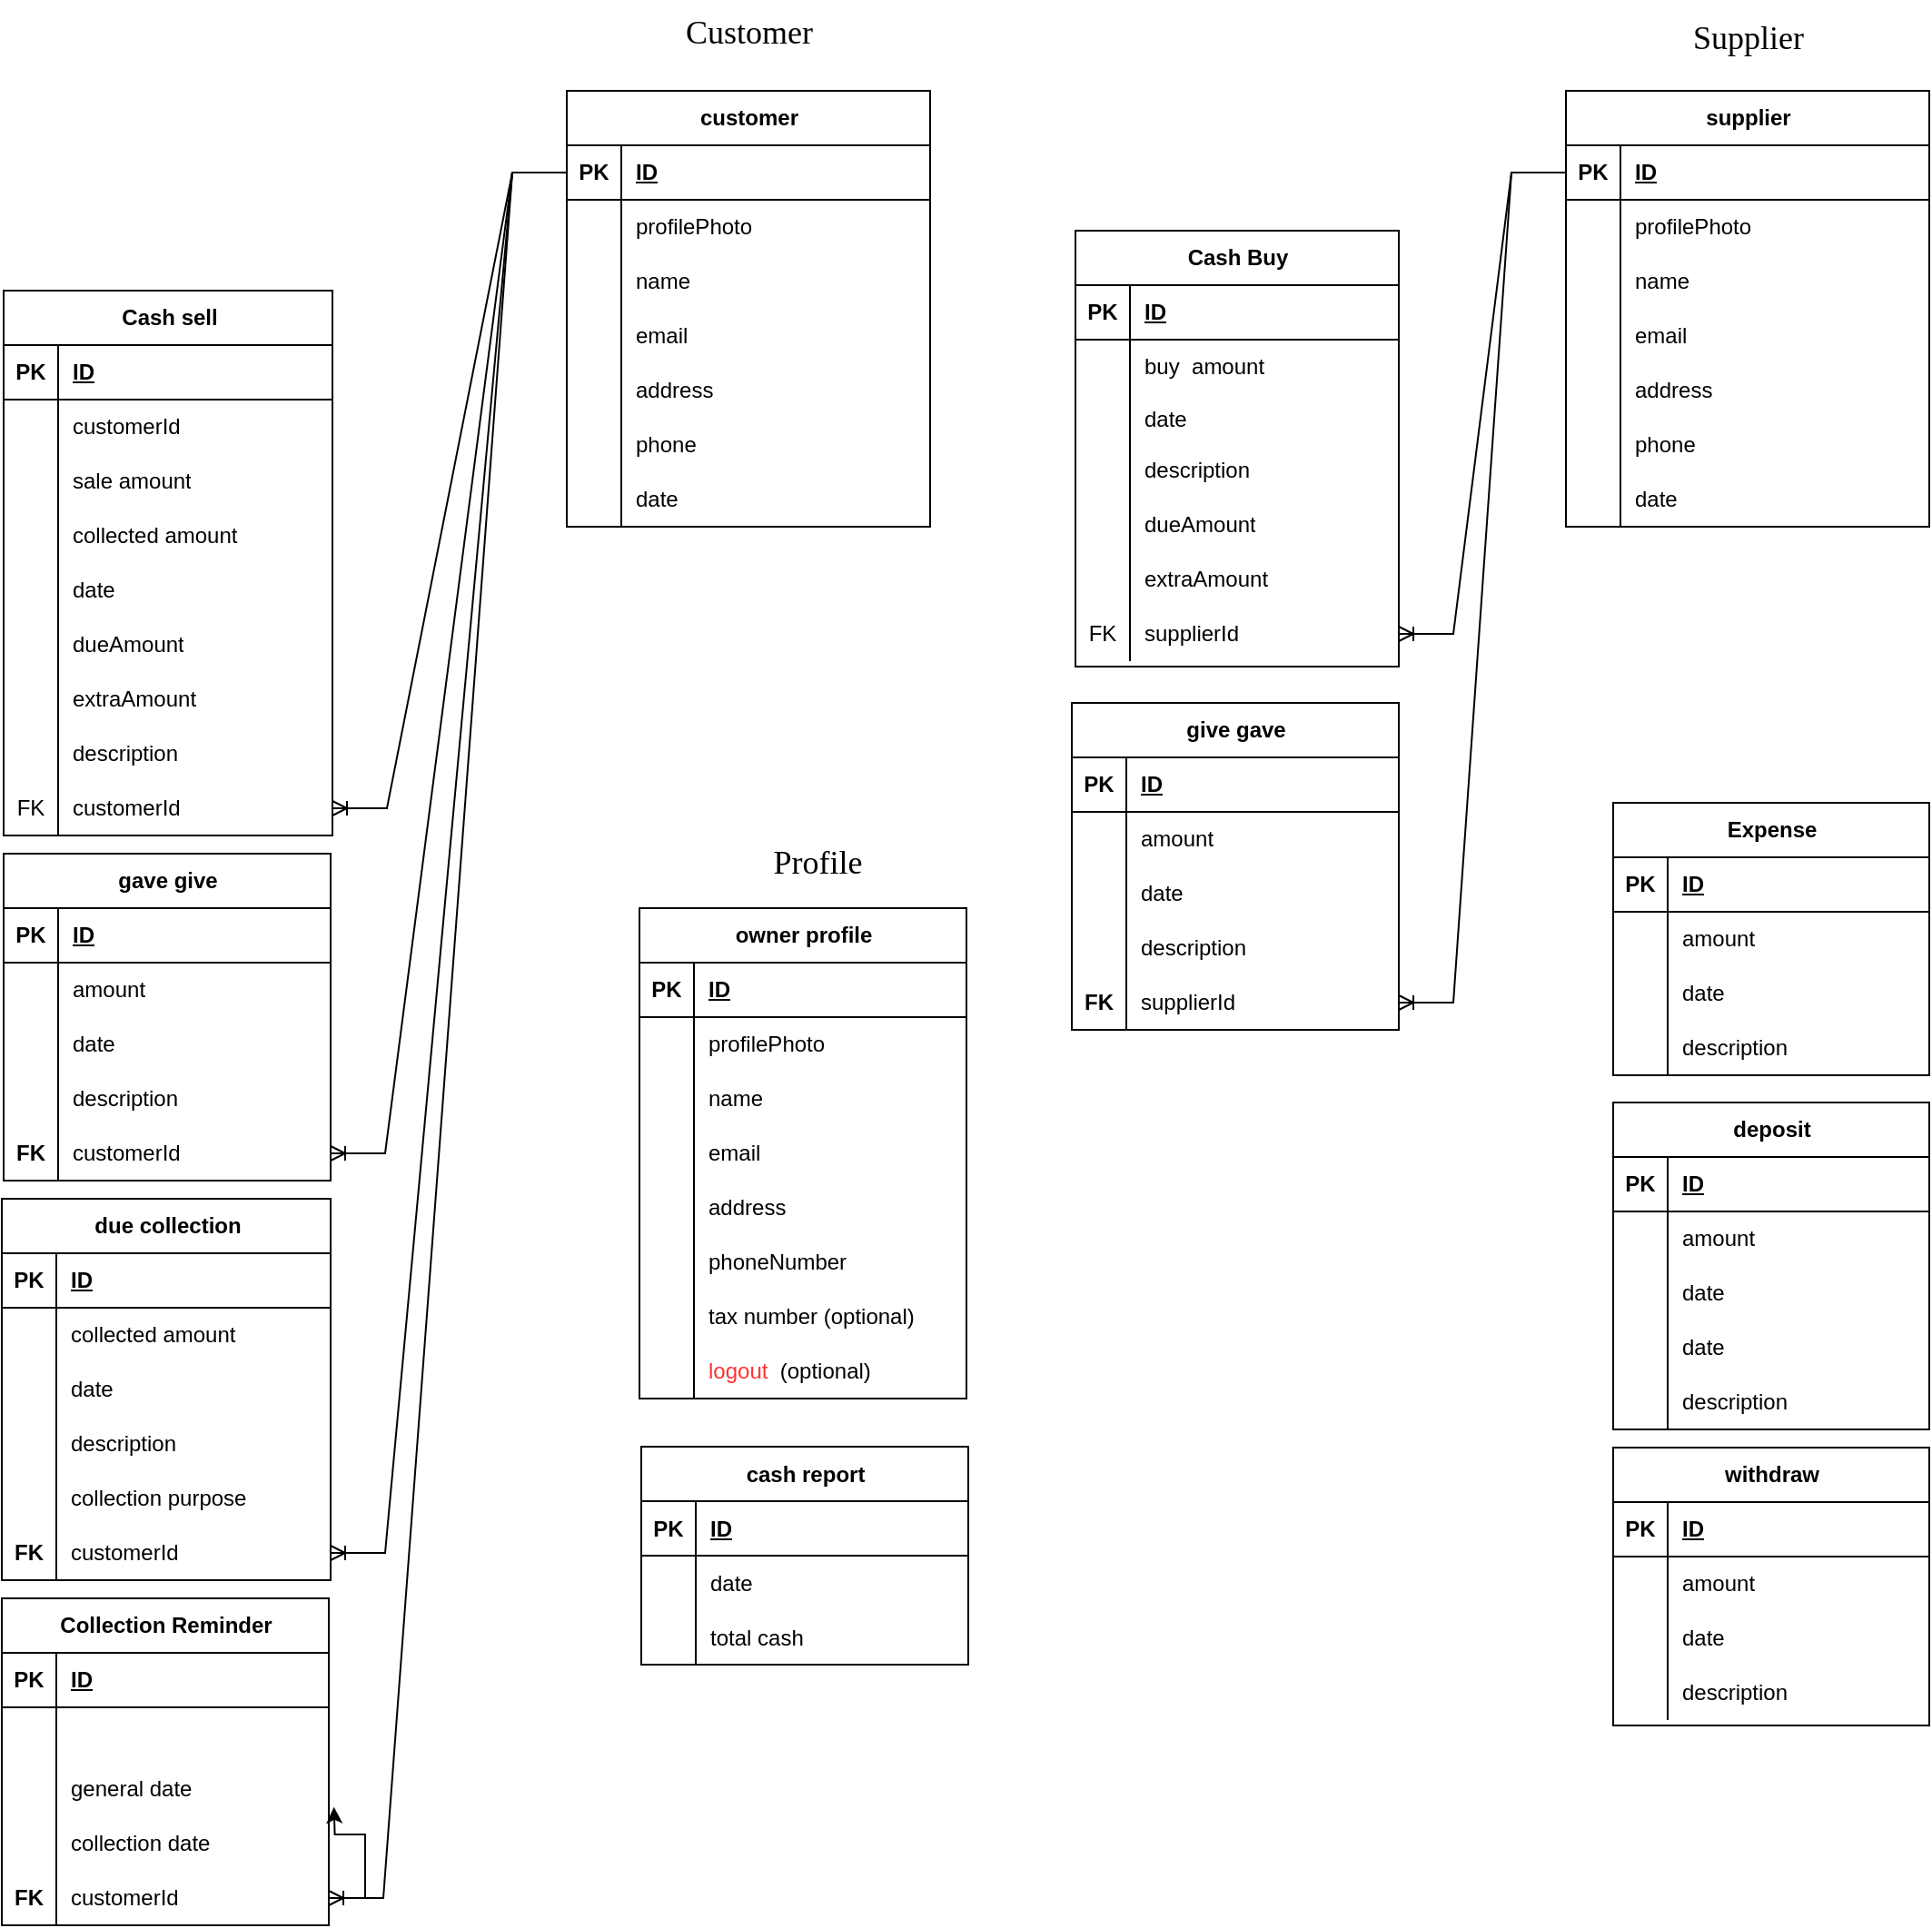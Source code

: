 <mxfile version="24.6.4" type="github">
  <diagram name="Page-1" id="99Q6rMIf3dbpYMgP1Xtz">
    <mxGraphModel dx="602" dy="622" grid="1" gridSize="10" guides="1" tooltips="1" connect="1" arrows="1" fold="1" page="1" pageScale="1" pageWidth="1169" pageHeight="827" math="0" shadow="0">
      <root>
        <mxCell id="0" />
        <mxCell id="1" parent="0" />
        <mxCell id="js7KE7NcF8R89ujWYOdr-15" value="customer" style="shape=table;startSize=30;container=1;collapsible=1;childLayout=tableLayout;fixedRows=1;rowLines=0;fontStyle=1;align=center;resizeLast=1;html=1;flipH=0;flipV=0;" parent="1" vertex="1">
          <mxGeometry x="364" y="80" width="200" height="240" as="geometry" />
        </mxCell>
        <mxCell id="P9HNjcv9NMFmDsiorf7a-40" value="" style="shape=tableRow;horizontal=0;startSize=0;swimlaneHead=0;swimlaneBody=0;fillColor=none;collapsible=0;dropTarget=0;points=[[0,0.5],[1,0.5]];portConstraint=eastwest;top=0;left=0;right=0;bottom=1;" parent="js7KE7NcF8R89ujWYOdr-15" vertex="1">
          <mxGeometry y="30" width="200" height="30" as="geometry" />
        </mxCell>
        <mxCell id="P9HNjcv9NMFmDsiorf7a-41" value="PK" style="shape=partialRectangle;connectable=0;fillColor=none;top=0;left=0;bottom=0;right=0;fontStyle=1;overflow=hidden;whiteSpace=wrap;html=1;" parent="P9HNjcv9NMFmDsiorf7a-40" vertex="1">
          <mxGeometry width="30" height="30" as="geometry">
            <mxRectangle width="30" height="30" as="alternateBounds" />
          </mxGeometry>
        </mxCell>
        <mxCell id="P9HNjcv9NMFmDsiorf7a-42" value="ID" style="shape=partialRectangle;connectable=0;fillColor=none;top=0;left=0;bottom=0;right=0;align=left;spacingLeft=6;fontStyle=5;overflow=hidden;whiteSpace=wrap;html=1;" parent="P9HNjcv9NMFmDsiorf7a-40" vertex="1">
          <mxGeometry x="30" width="170" height="30" as="geometry">
            <mxRectangle width="170" height="30" as="alternateBounds" />
          </mxGeometry>
        </mxCell>
        <mxCell id="P9HNjcv9NMFmDsiorf7a-36" value="" style="shape=tableRow;horizontal=0;startSize=0;swimlaneHead=0;swimlaneBody=0;fillColor=none;collapsible=0;dropTarget=0;points=[[0,0.5],[1,0.5]];portConstraint=eastwest;top=0;left=0;right=0;bottom=0;" parent="js7KE7NcF8R89ujWYOdr-15" vertex="1">
          <mxGeometry y="60" width="200" height="30" as="geometry" />
        </mxCell>
        <mxCell id="P9HNjcv9NMFmDsiorf7a-37" value="" style="shape=partialRectangle;connectable=0;fillColor=none;top=0;left=0;bottom=0;right=0;editable=1;overflow=hidden;whiteSpace=wrap;html=1;" parent="P9HNjcv9NMFmDsiorf7a-36" vertex="1">
          <mxGeometry width="30" height="30" as="geometry">
            <mxRectangle width="30" height="30" as="alternateBounds" />
          </mxGeometry>
        </mxCell>
        <mxCell id="P9HNjcv9NMFmDsiorf7a-38" value="profilePhoto" style="shape=partialRectangle;connectable=0;fillColor=none;top=0;left=0;bottom=0;right=0;align=left;spacingLeft=6;overflow=hidden;whiteSpace=wrap;html=1;" parent="P9HNjcv9NMFmDsiorf7a-36" vertex="1">
          <mxGeometry x="30" width="170" height="30" as="geometry">
            <mxRectangle width="170" height="30" as="alternateBounds" />
          </mxGeometry>
        </mxCell>
        <mxCell id="E6dUmz65pND26FQUCt2n-37" value="" style="shape=tableRow;horizontal=0;startSize=0;swimlaneHead=0;swimlaneBody=0;fillColor=none;collapsible=0;dropTarget=0;points=[[0,0.5],[1,0.5]];portConstraint=eastwest;top=0;left=0;right=0;bottom=0;" parent="js7KE7NcF8R89ujWYOdr-15" vertex="1">
          <mxGeometry y="90" width="200" height="30" as="geometry" />
        </mxCell>
        <mxCell id="E6dUmz65pND26FQUCt2n-38" value="" style="shape=partialRectangle;connectable=0;fillColor=none;top=0;left=0;bottom=0;right=0;editable=1;overflow=hidden;whiteSpace=wrap;html=1;" parent="E6dUmz65pND26FQUCt2n-37" vertex="1">
          <mxGeometry width="30" height="30" as="geometry">
            <mxRectangle width="30" height="30" as="alternateBounds" />
          </mxGeometry>
        </mxCell>
        <mxCell id="E6dUmz65pND26FQUCt2n-39" value="name" style="shape=partialRectangle;connectable=0;fillColor=none;top=0;left=0;bottom=0;right=0;align=left;spacingLeft=6;overflow=hidden;whiteSpace=wrap;html=1;" parent="E6dUmz65pND26FQUCt2n-37" vertex="1">
          <mxGeometry x="30" width="170" height="30" as="geometry">
            <mxRectangle width="170" height="30" as="alternateBounds" />
          </mxGeometry>
        </mxCell>
        <mxCell id="js7KE7NcF8R89ujWYOdr-22" value="" style="shape=tableRow;horizontal=0;startSize=0;swimlaneHead=0;swimlaneBody=0;fillColor=none;collapsible=0;dropTarget=0;points=[[0,0.5],[1,0.5]];portConstraint=eastwest;top=0;left=0;right=0;bottom=0;" parent="js7KE7NcF8R89ujWYOdr-15" vertex="1">
          <mxGeometry y="120" width="200" height="30" as="geometry" />
        </mxCell>
        <mxCell id="js7KE7NcF8R89ujWYOdr-23" value="" style="shape=partialRectangle;connectable=0;fillColor=none;top=0;left=0;bottom=0;right=0;editable=1;overflow=hidden;whiteSpace=wrap;html=1;" parent="js7KE7NcF8R89ujWYOdr-22" vertex="1">
          <mxGeometry width="30" height="30" as="geometry">
            <mxRectangle width="30" height="30" as="alternateBounds" />
          </mxGeometry>
        </mxCell>
        <mxCell id="js7KE7NcF8R89ujWYOdr-24" value="email" style="shape=partialRectangle;connectable=0;fillColor=none;top=0;left=0;bottom=0;right=0;align=left;spacingLeft=6;overflow=hidden;whiteSpace=wrap;html=1;" parent="js7KE7NcF8R89ujWYOdr-22" vertex="1">
          <mxGeometry x="30" width="170" height="30" as="geometry">
            <mxRectangle width="170" height="30" as="alternateBounds" />
          </mxGeometry>
        </mxCell>
        <mxCell id="js7KE7NcF8R89ujWYOdr-25" value="" style="shape=tableRow;horizontal=0;startSize=0;swimlaneHead=0;swimlaneBody=0;fillColor=none;collapsible=0;dropTarget=0;points=[[0,0.5],[1,0.5]];portConstraint=eastwest;top=0;left=0;right=0;bottom=0;" parent="js7KE7NcF8R89ujWYOdr-15" vertex="1">
          <mxGeometry y="150" width="200" height="30" as="geometry" />
        </mxCell>
        <mxCell id="js7KE7NcF8R89ujWYOdr-26" value="" style="shape=partialRectangle;connectable=0;fillColor=none;top=0;left=0;bottom=0;right=0;editable=1;overflow=hidden;whiteSpace=wrap;html=1;" parent="js7KE7NcF8R89ujWYOdr-25" vertex="1">
          <mxGeometry width="30" height="30" as="geometry">
            <mxRectangle width="30" height="30" as="alternateBounds" />
          </mxGeometry>
        </mxCell>
        <mxCell id="js7KE7NcF8R89ujWYOdr-27" value="address" style="shape=partialRectangle;connectable=0;fillColor=none;top=0;left=0;bottom=0;right=0;align=left;spacingLeft=6;overflow=hidden;whiteSpace=wrap;html=1;" parent="js7KE7NcF8R89ujWYOdr-25" vertex="1">
          <mxGeometry x="30" width="170" height="30" as="geometry">
            <mxRectangle width="170" height="30" as="alternateBounds" />
          </mxGeometry>
        </mxCell>
        <mxCell id="vd-cFwVOtP8Cxy1o2goD-17" value="" style="shape=tableRow;horizontal=0;startSize=0;swimlaneHead=0;swimlaneBody=0;fillColor=none;collapsible=0;dropTarget=0;points=[[0,0.5],[1,0.5]];portConstraint=eastwest;top=0;left=0;right=0;bottom=0;" parent="js7KE7NcF8R89ujWYOdr-15" vertex="1">
          <mxGeometry y="180" width="200" height="30" as="geometry" />
        </mxCell>
        <mxCell id="vd-cFwVOtP8Cxy1o2goD-18" value="" style="shape=partialRectangle;connectable=0;fillColor=none;top=0;left=0;bottom=0;right=0;editable=1;overflow=hidden;whiteSpace=wrap;html=1;" parent="vd-cFwVOtP8Cxy1o2goD-17" vertex="1">
          <mxGeometry width="30" height="30" as="geometry">
            <mxRectangle width="30" height="30" as="alternateBounds" />
          </mxGeometry>
        </mxCell>
        <mxCell id="vd-cFwVOtP8Cxy1o2goD-19" value="phone" style="shape=partialRectangle;connectable=0;fillColor=none;top=0;left=0;bottom=0;right=0;align=left;spacingLeft=6;overflow=hidden;whiteSpace=wrap;html=1;" parent="vd-cFwVOtP8Cxy1o2goD-17" vertex="1">
          <mxGeometry x="30" width="170" height="30" as="geometry">
            <mxRectangle width="170" height="30" as="alternateBounds" />
          </mxGeometry>
        </mxCell>
        <mxCell id="P9HNjcv9NMFmDsiorf7a-83" value="" style="shape=tableRow;horizontal=0;startSize=0;swimlaneHead=0;swimlaneBody=0;fillColor=none;collapsible=0;dropTarget=0;points=[[0,0.5],[1,0.5]];portConstraint=eastwest;top=0;left=0;right=0;bottom=0;" parent="js7KE7NcF8R89ujWYOdr-15" vertex="1">
          <mxGeometry y="210" width="200" height="30" as="geometry" />
        </mxCell>
        <mxCell id="P9HNjcv9NMFmDsiorf7a-84" value="" style="shape=partialRectangle;connectable=0;fillColor=none;top=0;left=0;bottom=0;right=0;editable=1;overflow=hidden;whiteSpace=wrap;html=1;" parent="P9HNjcv9NMFmDsiorf7a-83" vertex="1">
          <mxGeometry width="30" height="30" as="geometry">
            <mxRectangle width="30" height="30" as="alternateBounds" />
          </mxGeometry>
        </mxCell>
        <mxCell id="P9HNjcv9NMFmDsiorf7a-85" value="date" style="shape=partialRectangle;connectable=0;fillColor=none;top=0;left=0;bottom=0;right=0;align=left;spacingLeft=6;overflow=hidden;whiteSpace=wrap;html=1;" parent="P9HNjcv9NMFmDsiorf7a-83" vertex="1">
          <mxGeometry x="30" width="170" height="30" as="geometry">
            <mxRectangle width="170" height="30" as="alternateBounds" />
          </mxGeometry>
        </mxCell>
        <mxCell id="E6dUmz65pND26FQUCt2n-24" value="Cash sell" style="shape=table;startSize=30;container=1;collapsible=1;childLayout=tableLayout;fixedRows=1;rowLines=0;fontStyle=1;align=center;resizeLast=1;html=1;" parent="1" vertex="1">
          <mxGeometry x="54" y="190" width="181" height="300" as="geometry" />
        </mxCell>
        <mxCell id="E6dUmz65pND26FQUCt2n-25" value="" style="shape=tableRow;horizontal=0;startSize=0;swimlaneHead=0;swimlaneBody=0;fillColor=none;collapsible=0;dropTarget=0;points=[[0,0.5],[1,0.5]];portConstraint=eastwest;top=0;left=0;right=0;bottom=1;" parent="E6dUmz65pND26FQUCt2n-24" vertex="1">
          <mxGeometry y="30" width="181" height="30" as="geometry" />
        </mxCell>
        <mxCell id="E6dUmz65pND26FQUCt2n-26" value="PK" style="shape=partialRectangle;connectable=0;fillColor=none;top=0;left=0;bottom=0;right=0;fontStyle=1;overflow=hidden;whiteSpace=wrap;html=1;" parent="E6dUmz65pND26FQUCt2n-25" vertex="1">
          <mxGeometry width="30" height="30" as="geometry">
            <mxRectangle width="30" height="30" as="alternateBounds" />
          </mxGeometry>
        </mxCell>
        <mxCell id="E6dUmz65pND26FQUCt2n-27" value="ID" style="shape=partialRectangle;connectable=0;fillColor=none;top=0;left=0;bottom=0;right=0;align=left;spacingLeft=6;fontStyle=5;overflow=hidden;whiteSpace=wrap;html=1;" parent="E6dUmz65pND26FQUCt2n-25" vertex="1">
          <mxGeometry x="30" width="151" height="30" as="geometry">
            <mxRectangle width="151" height="30" as="alternateBounds" />
          </mxGeometry>
        </mxCell>
        <mxCell id="8hUr6tHHBX6glyH5rYn6-7" value="" style="shape=tableRow;horizontal=0;startSize=0;swimlaneHead=0;swimlaneBody=0;fillColor=none;collapsible=0;dropTarget=0;points=[[0,0.5],[1,0.5]];portConstraint=eastwest;top=0;left=0;right=0;bottom=0;" vertex="1" parent="E6dUmz65pND26FQUCt2n-24">
          <mxGeometry y="60" width="181" height="30" as="geometry" />
        </mxCell>
        <mxCell id="8hUr6tHHBX6glyH5rYn6-8" value="" style="shape=partialRectangle;connectable=0;fillColor=none;top=0;left=0;bottom=0;right=0;editable=1;overflow=hidden;whiteSpace=wrap;html=1;" vertex="1" parent="8hUr6tHHBX6glyH5rYn6-7">
          <mxGeometry width="30" height="30" as="geometry">
            <mxRectangle width="30" height="30" as="alternateBounds" />
          </mxGeometry>
        </mxCell>
        <mxCell id="8hUr6tHHBX6glyH5rYn6-9" value="customerId" style="shape=partialRectangle;connectable=0;fillColor=none;top=0;left=0;bottom=0;right=0;align=left;spacingLeft=6;overflow=hidden;whiteSpace=wrap;html=1;" vertex="1" parent="8hUr6tHHBX6glyH5rYn6-7">
          <mxGeometry x="30" width="151" height="30" as="geometry">
            <mxRectangle width="151" height="30" as="alternateBounds" />
          </mxGeometry>
        </mxCell>
        <mxCell id="8hUr6tHHBX6glyH5rYn6-4" value="" style="shape=tableRow;horizontal=0;startSize=0;swimlaneHead=0;swimlaneBody=0;fillColor=none;collapsible=0;dropTarget=0;points=[[0,0.5],[1,0.5]];portConstraint=eastwest;top=0;left=0;right=0;bottom=0;" vertex="1" parent="E6dUmz65pND26FQUCt2n-24">
          <mxGeometry y="90" width="181" height="30" as="geometry" />
        </mxCell>
        <mxCell id="8hUr6tHHBX6glyH5rYn6-5" value="" style="shape=partialRectangle;connectable=0;fillColor=none;top=0;left=0;bottom=0;right=0;editable=1;overflow=hidden;whiteSpace=wrap;html=1;" vertex="1" parent="8hUr6tHHBX6glyH5rYn6-4">
          <mxGeometry width="30" height="30" as="geometry">
            <mxRectangle width="30" height="30" as="alternateBounds" />
          </mxGeometry>
        </mxCell>
        <mxCell id="8hUr6tHHBX6glyH5rYn6-6" value="sale amount" style="shape=partialRectangle;connectable=0;fillColor=none;top=0;left=0;bottom=0;right=0;align=left;spacingLeft=6;overflow=hidden;whiteSpace=wrap;html=1;" vertex="1" parent="8hUr6tHHBX6glyH5rYn6-4">
          <mxGeometry x="30" width="151" height="30" as="geometry">
            <mxRectangle width="151" height="30" as="alternateBounds" />
          </mxGeometry>
        </mxCell>
        <mxCell id="E6dUmz65pND26FQUCt2n-31" value="" style="shape=tableRow;horizontal=0;startSize=0;swimlaneHead=0;swimlaneBody=0;fillColor=none;collapsible=0;dropTarget=0;points=[[0,0.5],[1,0.5]];portConstraint=eastwest;top=0;left=0;right=0;bottom=0;" parent="E6dUmz65pND26FQUCt2n-24" vertex="1">
          <mxGeometry y="120" width="181" height="30" as="geometry" />
        </mxCell>
        <mxCell id="E6dUmz65pND26FQUCt2n-32" value="" style="shape=partialRectangle;connectable=0;fillColor=none;top=0;left=0;bottom=0;right=0;editable=1;overflow=hidden;whiteSpace=wrap;html=1;" parent="E6dUmz65pND26FQUCt2n-31" vertex="1">
          <mxGeometry width="30" height="30" as="geometry">
            <mxRectangle width="30" height="30" as="alternateBounds" />
          </mxGeometry>
        </mxCell>
        <mxCell id="E6dUmz65pND26FQUCt2n-33" value="collected amount" style="shape=partialRectangle;connectable=0;fillColor=none;top=0;left=0;bottom=0;right=0;align=left;spacingLeft=6;overflow=hidden;whiteSpace=wrap;html=1;" parent="E6dUmz65pND26FQUCt2n-31" vertex="1">
          <mxGeometry x="30" width="151" height="30" as="geometry">
            <mxRectangle width="151" height="30" as="alternateBounds" />
          </mxGeometry>
        </mxCell>
        <mxCell id="E6dUmz65pND26FQUCt2n-34" value="" style="shape=tableRow;horizontal=0;startSize=0;swimlaneHead=0;swimlaneBody=0;fillColor=none;collapsible=0;dropTarget=0;points=[[0,0.5],[1,0.5]];portConstraint=eastwest;top=0;left=0;right=0;bottom=0;" parent="E6dUmz65pND26FQUCt2n-24" vertex="1">
          <mxGeometry y="150" width="181" height="30" as="geometry" />
        </mxCell>
        <mxCell id="E6dUmz65pND26FQUCt2n-35" value="" style="shape=partialRectangle;connectable=0;fillColor=none;top=0;left=0;bottom=0;right=0;editable=1;overflow=hidden;whiteSpace=wrap;html=1;" parent="E6dUmz65pND26FQUCt2n-34" vertex="1">
          <mxGeometry width="30" height="30" as="geometry">
            <mxRectangle width="30" height="30" as="alternateBounds" />
          </mxGeometry>
        </mxCell>
        <mxCell id="E6dUmz65pND26FQUCt2n-36" value="date" style="shape=partialRectangle;connectable=0;fillColor=none;top=0;left=0;bottom=0;right=0;align=left;spacingLeft=6;overflow=hidden;whiteSpace=wrap;html=1;" parent="E6dUmz65pND26FQUCt2n-34" vertex="1">
          <mxGeometry x="30" width="151" height="30" as="geometry">
            <mxRectangle width="151" height="30" as="alternateBounds" />
          </mxGeometry>
        </mxCell>
        <mxCell id="E6dUmz65pND26FQUCt2n-40" value="" style="shape=tableRow;horizontal=0;startSize=0;swimlaneHead=0;swimlaneBody=0;fillColor=none;collapsible=0;dropTarget=0;points=[[0,0.5],[1,0.5]];portConstraint=eastwest;top=0;left=0;right=0;bottom=0;" parent="E6dUmz65pND26FQUCt2n-24" vertex="1">
          <mxGeometry y="180" width="181" height="30" as="geometry" />
        </mxCell>
        <mxCell id="E6dUmz65pND26FQUCt2n-41" value="" style="shape=partialRectangle;connectable=0;fillColor=none;top=0;left=0;bottom=0;right=0;editable=1;overflow=hidden;whiteSpace=wrap;html=1;" parent="E6dUmz65pND26FQUCt2n-40" vertex="1">
          <mxGeometry width="30" height="30" as="geometry">
            <mxRectangle width="30" height="30" as="alternateBounds" />
          </mxGeometry>
        </mxCell>
        <mxCell id="E6dUmz65pND26FQUCt2n-42" value="dueAmount" style="shape=partialRectangle;connectable=0;fillColor=none;top=0;left=0;bottom=0;right=0;align=left;spacingLeft=6;overflow=hidden;whiteSpace=wrap;html=1;" parent="E6dUmz65pND26FQUCt2n-40" vertex="1">
          <mxGeometry x="30" width="151" height="30" as="geometry">
            <mxRectangle width="151" height="30" as="alternateBounds" />
          </mxGeometry>
        </mxCell>
        <mxCell id="E6dUmz65pND26FQUCt2n-175" value="" style="shape=tableRow;horizontal=0;startSize=0;swimlaneHead=0;swimlaneBody=0;fillColor=none;collapsible=0;dropTarget=0;points=[[0,0.5],[1,0.5]];portConstraint=eastwest;top=0;left=0;right=0;bottom=0;" parent="E6dUmz65pND26FQUCt2n-24" vertex="1">
          <mxGeometry y="210" width="181" height="30" as="geometry" />
        </mxCell>
        <mxCell id="E6dUmz65pND26FQUCt2n-176" value="&lt;br&gt;&lt;div&gt;&lt;br/&gt;&lt;/div&gt;" style="shape=partialRectangle;connectable=0;fillColor=none;top=0;left=0;bottom=0;right=0;editable=1;overflow=hidden;whiteSpace=wrap;html=1;" parent="E6dUmz65pND26FQUCt2n-175" vertex="1">
          <mxGeometry width="30" height="30" as="geometry">
            <mxRectangle width="30" height="30" as="alternateBounds" />
          </mxGeometry>
        </mxCell>
        <mxCell id="E6dUmz65pND26FQUCt2n-177" value="extraAmount" style="shape=partialRectangle;connectable=0;fillColor=none;top=0;left=0;bottom=0;right=0;align=left;spacingLeft=6;overflow=hidden;whiteSpace=wrap;html=1;" parent="E6dUmz65pND26FQUCt2n-175" vertex="1">
          <mxGeometry x="30" width="151" height="30" as="geometry">
            <mxRectangle width="151" height="30" as="alternateBounds" />
          </mxGeometry>
        </mxCell>
        <mxCell id="E6dUmz65pND26FQUCt2n-195" value="" style="shape=tableRow;horizontal=0;startSize=0;swimlaneHead=0;swimlaneBody=0;fillColor=none;collapsible=0;dropTarget=0;points=[[0,0.5],[1,0.5]];portConstraint=eastwest;top=0;left=0;right=0;bottom=0;" parent="E6dUmz65pND26FQUCt2n-24" vertex="1">
          <mxGeometry y="240" width="181" height="30" as="geometry" />
        </mxCell>
        <mxCell id="E6dUmz65pND26FQUCt2n-196" value="&lt;br&gt;&lt;div&gt;&lt;br/&gt;&lt;/div&gt;" style="shape=partialRectangle;connectable=0;fillColor=none;top=0;left=0;bottom=0;right=0;editable=1;overflow=hidden;whiteSpace=wrap;html=1;" parent="E6dUmz65pND26FQUCt2n-195" vertex="1">
          <mxGeometry width="30" height="30" as="geometry">
            <mxRectangle width="30" height="30" as="alternateBounds" />
          </mxGeometry>
        </mxCell>
        <mxCell id="E6dUmz65pND26FQUCt2n-197" value="description" style="shape=partialRectangle;connectable=0;fillColor=none;top=0;left=0;bottom=0;right=0;align=left;spacingLeft=6;overflow=hidden;whiteSpace=wrap;html=1;" parent="E6dUmz65pND26FQUCt2n-195" vertex="1">
          <mxGeometry x="30" width="151" height="30" as="geometry">
            <mxRectangle width="151" height="30" as="alternateBounds" />
          </mxGeometry>
        </mxCell>
        <mxCell id="E6dUmz65pND26FQUCt2n-48" value="" style="shape=tableRow;horizontal=0;startSize=0;swimlaneHead=0;swimlaneBody=0;fillColor=none;collapsible=0;dropTarget=0;points=[[0,0.5],[1,0.5]];portConstraint=eastwest;top=0;left=0;right=0;bottom=0;" parent="E6dUmz65pND26FQUCt2n-24" vertex="1">
          <mxGeometry y="270" width="181" height="30" as="geometry" />
        </mxCell>
        <mxCell id="E6dUmz65pND26FQUCt2n-49" value="FK" style="shape=partialRectangle;connectable=0;fillColor=none;top=0;left=0;bottom=0;right=0;editable=1;overflow=hidden;whiteSpace=wrap;html=1;" parent="E6dUmz65pND26FQUCt2n-48" vertex="1">
          <mxGeometry width="30" height="30" as="geometry">
            <mxRectangle width="30" height="30" as="alternateBounds" />
          </mxGeometry>
        </mxCell>
        <mxCell id="E6dUmz65pND26FQUCt2n-50" value="customerId" style="shape=partialRectangle;connectable=0;fillColor=none;top=0;left=0;bottom=0;right=0;align=left;spacingLeft=6;overflow=hidden;whiteSpace=wrap;html=1;" parent="E6dUmz65pND26FQUCt2n-48" vertex="1">
          <mxGeometry x="30" width="151" height="30" as="geometry">
            <mxRectangle width="151" height="30" as="alternateBounds" />
          </mxGeometry>
        </mxCell>
        <mxCell id="E6dUmz65pND26FQUCt2n-73" value="supplier" style="shape=table;startSize=30;container=1;collapsible=1;childLayout=tableLayout;fixedRows=1;rowLines=0;fontStyle=1;align=center;resizeLast=1;html=1;flipH=0;flipV=0;" parent="1" vertex="1">
          <mxGeometry x="914" y="80" width="200" height="240" as="geometry" />
        </mxCell>
        <mxCell id="E6dUmz65pND26FQUCt2n-74" value="" style="shape=tableRow;horizontal=0;startSize=0;swimlaneHead=0;swimlaneBody=0;fillColor=none;collapsible=0;dropTarget=0;points=[[0,0.5],[1,0.5]];portConstraint=eastwest;top=0;left=0;right=0;bottom=1;" parent="E6dUmz65pND26FQUCt2n-73" vertex="1">
          <mxGeometry y="30" width="200" height="30" as="geometry" />
        </mxCell>
        <mxCell id="E6dUmz65pND26FQUCt2n-75" value="PK" style="shape=partialRectangle;connectable=0;fillColor=none;top=0;left=0;bottom=0;right=0;fontStyle=1;overflow=hidden;whiteSpace=wrap;html=1;" parent="E6dUmz65pND26FQUCt2n-74" vertex="1">
          <mxGeometry width="30" height="30" as="geometry">
            <mxRectangle width="30" height="30" as="alternateBounds" />
          </mxGeometry>
        </mxCell>
        <mxCell id="E6dUmz65pND26FQUCt2n-76" value="ID" style="shape=partialRectangle;connectable=0;fillColor=none;top=0;left=0;bottom=0;right=0;align=left;spacingLeft=6;fontStyle=5;overflow=hidden;whiteSpace=wrap;html=1;" parent="E6dUmz65pND26FQUCt2n-74" vertex="1">
          <mxGeometry x="30" width="170" height="30" as="geometry">
            <mxRectangle width="170" height="30" as="alternateBounds" />
          </mxGeometry>
        </mxCell>
        <mxCell id="P9HNjcv9NMFmDsiorf7a-52" value="" style="shape=tableRow;horizontal=0;startSize=0;swimlaneHead=0;swimlaneBody=0;fillColor=none;collapsible=0;dropTarget=0;points=[[0,0.5],[1,0.5]];portConstraint=eastwest;top=0;left=0;right=0;bottom=0;" parent="E6dUmz65pND26FQUCt2n-73" vertex="1">
          <mxGeometry y="60" width="200" height="30" as="geometry" />
        </mxCell>
        <mxCell id="P9HNjcv9NMFmDsiorf7a-53" value="" style="shape=partialRectangle;connectable=0;fillColor=none;top=0;left=0;bottom=0;right=0;editable=1;overflow=hidden;whiteSpace=wrap;html=1;" parent="P9HNjcv9NMFmDsiorf7a-52" vertex="1">
          <mxGeometry width="30" height="30" as="geometry">
            <mxRectangle width="30" height="30" as="alternateBounds" />
          </mxGeometry>
        </mxCell>
        <mxCell id="P9HNjcv9NMFmDsiorf7a-54" value="profilePhoto" style="shape=partialRectangle;connectable=0;fillColor=none;top=0;left=0;bottom=0;right=0;align=left;spacingLeft=6;overflow=hidden;whiteSpace=wrap;html=1;" parent="P9HNjcv9NMFmDsiorf7a-52" vertex="1">
          <mxGeometry x="30" width="170" height="30" as="geometry">
            <mxRectangle width="170" height="30" as="alternateBounds" />
          </mxGeometry>
        </mxCell>
        <mxCell id="E6dUmz65pND26FQUCt2n-80" value="" style="shape=tableRow;horizontal=0;startSize=0;swimlaneHead=0;swimlaneBody=0;fillColor=none;collapsible=0;dropTarget=0;points=[[0,0.5],[1,0.5]];portConstraint=eastwest;top=0;left=0;right=0;bottom=0;" parent="E6dUmz65pND26FQUCt2n-73" vertex="1">
          <mxGeometry y="90" width="200" height="30" as="geometry" />
        </mxCell>
        <mxCell id="E6dUmz65pND26FQUCt2n-81" value="" style="shape=partialRectangle;connectable=0;fillColor=none;top=0;left=0;bottom=0;right=0;editable=1;overflow=hidden;whiteSpace=wrap;html=1;" parent="E6dUmz65pND26FQUCt2n-80" vertex="1">
          <mxGeometry width="30" height="30" as="geometry">
            <mxRectangle width="30" height="30" as="alternateBounds" />
          </mxGeometry>
        </mxCell>
        <mxCell id="E6dUmz65pND26FQUCt2n-82" value="name" style="shape=partialRectangle;connectable=0;fillColor=none;top=0;left=0;bottom=0;right=0;align=left;spacingLeft=6;overflow=hidden;whiteSpace=wrap;html=1;" parent="E6dUmz65pND26FQUCt2n-80" vertex="1">
          <mxGeometry x="30" width="170" height="30" as="geometry">
            <mxRectangle width="170" height="30" as="alternateBounds" />
          </mxGeometry>
        </mxCell>
        <mxCell id="E6dUmz65pND26FQUCt2n-83" value="" style="shape=tableRow;horizontal=0;startSize=0;swimlaneHead=0;swimlaneBody=0;fillColor=none;collapsible=0;dropTarget=0;points=[[0,0.5],[1,0.5]];portConstraint=eastwest;top=0;left=0;right=0;bottom=0;" parent="E6dUmz65pND26FQUCt2n-73" vertex="1">
          <mxGeometry y="120" width="200" height="30" as="geometry" />
        </mxCell>
        <mxCell id="E6dUmz65pND26FQUCt2n-84" value="" style="shape=partialRectangle;connectable=0;fillColor=none;top=0;left=0;bottom=0;right=0;editable=1;overflow=hidden;whiteSpace=wrap;html=1;" parent="E6dUmz65pND26FQUCt2n-83" vertex="1">
          <mxGeometry width="30" height="30" as="geometry">
            <mxRectangle width="30" height="30" as="alternateBounds" />
          </mxGeometry>
        </mxCell>
        <mxCell id="E6dUmz65pND26FQUCt2n-85" value="email" style="shape=partialRectangle;connectable=0;fillColor=none;top=0;left=0;bottom=0;right=0;align=left;spacingLeft=6;overflow=hidden;whiteSpace=wrap;html=1;" parent="E6dUmz65pND26FQUCt2n-83" vertex="1">
          <mxGeometry x="30" width="170" height="30" as="geometry">
            <mxRectangle width="170" height="30" as="alternateBounds" />
          </mxGeometry>
        </mxCell>
        <mxCell id="E6dUmz65pND26FQUCt2n-86" value="" style="shape=tableRow;horizontal=0;startSize=0;swimlaneHead=0;swimlaneBody=0;fillColor=none;collapsible=0;dropTarget=0;points=[[0,0.5],[1,0.5]];portConstraint=eastwest;top=0;left=0;right=0;bottom=0;" parent="E6dUmz65pND26FQUCt2n-73" vertex="1">
          <mxGeometry y="150" width="200" height="30" as="geometry" />
        </mxCell>
        <mxCell id="E6dUmz65pND26FQUCt2n-87" value="" style="shape=partialRectangle;connectable=0;fillColor=none;top=0;left=0;bottom=0;right=0;editable=1;overflow=hidden;whiteSpace=wrap;html=1;" parent="E6dUmz65pND26FQUCt2n-86" vertex="1">
          <mxGeometry width="30" height="30" as="geometry">
            <mxRectangle width="30" height="30" as="alternateBounds" />
          </mxGeometry>
        </mxCell>
        <mxCell id="E6dUmz65pND26FQUCt2n-88" value="address" style="shape=partialRectangle;connectable=0;fillColor=none;top=0;left=0;bottom=0;right=0;align=left;spacingLeft=6;overflow=hidden;whiteSpace=wrap;html=1;" parent="E6dUmz65pND26FQUCt2n-86" vertex="1">
          <mxGeometry x="30" width="170" height="30" as="geometry">
            <mxRectangle width="170" height="30" as="alternateBounds" />
          </mxGeometry>
        </mxCell>
        <mxCell id="E6dUmz65pND26FQUCt2n-89" value="" style="shape=tableRow;horizontal=0;startSize=0;swimlaneHead=0;swimlaneBody=0;fillColor=none;collapsible=0;dropTarget=0;points=[[0,0.5],[1,0.5]];portConstraint=eastwest;top=0;left=0;right=0;bottom=0;" parent="E6dUmz65pND26FQUCt2n-73" vertex="1">
          <mxGeometry y="180" width="200" height="30" as="geometry" />
        </mxCell>
        <mxCell id="E6dUmz65pND26FQUCt2n-90" value="" style="shape=partialRectangle;connectable=0;fillColor=none;top=0;left=0;bottom=0;right=0;editable=1;overflow=hidden;whiteSpace=wrap;html=1;" parent="E6dUmz65pND26FQUCt2n-89" vertex="1">
          <mxGeometry width="30" height="30" as="geometry">
            <mxRectangle width="30" height="30" as="alternateBounds" />
          </mxGeometry>
        </mxCell>
        <mxCell id="E6dUmz65pND26FQUCt2n-91" value="phone" style="shape=partialRectangle;connectable=0;fillColor=none;top=0;left=0;bottom=0;right=0;align=left;spacingLeft=6;overflow=hidden;whiteSpace=wrap;html=1;" parent="E6dUmz65pND26FQUCt2n-89" vertex="1">
          <mxGeometry x="30" width="170" height="30" as="geometry">
            <mxRectangle width="170" height="30" as="alternateBounds" />
          </mxGeometry>
        </mxCell>
        <mxCell id="8hUr6tHHBX6glyH5rYn6-1" value="" style="shape=tableRow;horizontal=0;startSize=0;swimlaneHead=0;swimlaneBody=0;fillColor=none;collapsible=0;dropTarget=0;points=[[0,0.5],[1,0.5]];portConstraint=eastwest;top=0;left=0;right=0;bottom=0;" vertex="1" parent="E6dUmz65pND26FQUCt2n-73">
          <mxGeometry y="210" width="200" height="30" as="geometry" />
        </mxCell>
        <mxCell id="8hUr6tHHBX6glyH5rYn6-2" value="" style="shape=partialRectangle;connectable=0;fillColor=none;top=0;left=0;bottom=0;right=0;editable=1;overflow=hidden;whiteSpace=wrap;html=1;" vertex="1" parent="8hUr6tHHBX6glyH5rYn6-1">
          <mxGeometry width="30" height="30" as="geometry">
            <mxRectangle width="30" height="30" as="alternateBounds" />
          </mxGeometry>
        </mxCell>
        <mxCell id="8hUr6tHHBX6glyH5rYn6-3" value="date" style="shape=partialRectangle;connectable=0;fillColor=none;top=0;left=0;bottom=0;right=0;align=left;spacingLeft=6;overflow=hidden;whiteSpace=wrap;html=1;" vertex="1" parent="8hUr6tHHBX6glyH5rYn6-1">
          <mxGeometry x="30" width="170" height="30" as="geometry">
            <mxRectangle width="170" height="30" as="alternateBounds" />
          </mxGeometry>
        </mxCell>
        <mxCell id="E6dUmz65pND26FQUCt2n-119" value="Expense" style="shape=table;startSize=30;container=1;collapsible=1;childLayout=tableLayout;fixedRows=1;rowLines=0;fontStyle=1;align=center;resizeLast=1;html=1;" parent="1" vertex="1">
          <mxGeometry x="940" y="472" width="174" height="150" as="geometry" />
        </mxCell>
        <mxCell id="E6dUmz65pND26FQUCt2n-120" value="" style="shape=tableRow;horizontal=0;startSize=0;swimlaneHead=0;swimlaneBody=0;fillColor=none;collapsible=0;dropTarget=0;points=[[0,0.5],[1,0.5]];portConstraint=eastwest;top=0;left=0;right=0;bottom=1;" parent="E6dUmz65pND26FQUCt2n-119" vertex="1">
          <mxGeometry y="30" width="174" height="30" as="geometry" />
        </mxCell>
        <mxCell id="E6dUmz65pND26FQUCt2n-121" value="PK" style="shape=partialRectangle;connectable=0;fillColor=none;top=0;left=0;bottom=0;right=0;fontStyle=1;overflow=hidden;whiteSpace=wrap;html=1;" parent="E6dUmz65pND26FQUCt2n-120" vertex="1">
          <mxGeometry width="30" height="30" as="geometry">
            <mxRectangle width="30" height="30" as="alternateBounds" />
          </mxGeometry>
        </mxCell>
        <mxCell id="E6dUmz65pND26FQUCt2n-122" value="ID" style="shape=partialRectangle;connectable=0;fillColor=none;top=0;left=0;bottom=0;right=0;align=left;spacingLeft=6;fontStyle=5;overflow=hidden;whiteSpace=wrap;html=1;" parent="E6dUmz65pND26FQUCt2n-120" vertex="1">
          <mxGeometry x="30" width="144" height="30" as="geometry">
            <mxRectangle width="144" height="30" as="alternateBounds" />
          </mxGeometry>
        </mxCell>
        <mxCell id="E6dUmz65pND26FQUCt2n-123" value="" style="shape=tableRow;horizontal=0;startSize=0;swimlaneHead=0;swimlaneBody=0;fillColor=none;collapsible=0;dropTarget=0;points=[[0,0.5],[1,0.5]];portConstraint=eastwest;top=0;left=0;right=0;bottom=0;" parent="E6dUmz65pND26FQUCt2n-119" vertex="1">
          <mxGeometry y="60" width="174" height="30" as="geometry" />
        </mxCell>
        <mxCell id="E6dUmz65pND26FQUCt2n-124" value="" style="shape=partialRectangle;connectable=0;fillColor=none;top=0;left=0;bottom=0;right=0;editable=1;overflow=hidden;whiteSpace=wrap;html=1;" parent="E6dUmz65pND26FQUCt2n-123" vertex="1">
          <mxGeometry width="30" height="30" as="geometry">
            <mxRectangle width="30" height="30" as="alternateBounds" />
          </mxGeometry>
        </mxCell>
        <mxCell id="E6dUmz65pND26FQUCt2n-125" value="amount" style="shape=partialRectangle;connectable=0;fillColor=none;top=0;left=0;bottom=0;right=0;align=left;spacingLeft=6;overflow=hidden;whiteSpace=wrap;html=1;" parent="E6dUmz65pND26FQUCt2n-123" vertex="1">
          <mxGeometry x="30" width="144" height="30" as="geometry">
            <mxRectangle width="144" height="30" as="alternateBounds" />
          </mxGeometry>
        </mxCell>
        <mxCell id="E6dUmz65pND26FQUCt2n-126" value="" style="shape=tableRow;horizontal=0;startSize=0;swimlaneHead=0;swimlaneBody=0;fillColor=none;collapsible=0;dropTarget=0;points=[[0,0.5],[1,0.5]];portConstraint=eastwest;top=0;left=0;right=0;bottom=0;" parent="E6dUmz65pND26FQUCt2n-119" vertex="1">
          <mxGeometry y="90" width="174" height="30" as="geometry" />
        </mxCell>
        <mxCell id="E6dUmz65pND26FQUCt2n-127" value="" style="shape=partialRectangle;connectable=0;fillColor=none;top=0;left=0;bottom=0;right=0;editable=1;overflow=hidden;whiteSpace=wrap;html=1;" parent="E6dUmz65pND26FQUCt2n-126" vertex="1">
          <mxGeometry width="30" height="30" as="geometry">
            <mxRectangle width="30" height="30" as="alternateBounds" />
          </mxGeometry>
        </mxCell>
        <mxCell id="E6dUmz65pND26FQUCt2n-128" value="date" style="shape=partialRectangle;connectable=0;fillColor=none;top=0;left=0;bottom=0;right=0;align=left;spacingLeft=6;overflow=hidden;whiteSpace=wrap;html=1;" parent="E6dUmz65pND26FQUCt2n-126" vertex="1">
          <mxGeometry x="30" width="144" height="30" as="geometry">
            <mxRectangle width="144" height="30" as="alternateBounds" />
          </mxGeometry>
        </mxCell>
        <mxCell id="E6dUmz65pND26FQUCt2n-129" value="" style="shape=tableRow;horizontal=0;startSize=0;swimlaneHead=0;swimlaneBody=0;fillColor=none;collapsible=0;dropTarget=0;points=[[0,0.5],[1,0.5]];portConstraint=eastwest;top=0;left=0;right=0;bottom=0;" parent="E6dUmz65pND26FQUCt2n-119" vertex="1">
          <mxGeometry y="120" width="174" height="30" as="geometry" />
        </mxCell>
        <mxCell id="E6dUmz65pND26FQUCt2n-130" value="" style="shape=partialRectangle;connectable=0;fillColor=none;top=0;left=0;bottom=0;right=0;editable=1;overflow=hidden;whiteSpace=wrap;html=1;" parent="E6dUmz65pND26FQUCt2n-129" vertex="1">
          <mxGeometry width="30" height="30" as="geometry">
            <mxRectangle width="30" height="30" as="alternateBounds" />
          </mxGeometry>
        </mxCell>
        <mxCell id="E6dUmz65pND26FQUCt2n-131" value="description" style="shape=partialRectangle;connectable=0;fillColor=none;top=0;left=0;bottom=0;right=0;align=left;spacingLeft=6;overflow=hidden;whiteSpace=wrap;html=1;" parent="E6dUmz65pND26FQUCt2n-129" vertex="1">
          <mxGeometry x="30" width="144" height="30" as="geometry">
            <mxRectangle width="144" height="30" as="alternateBounds" />
          </mxGeometry>
        </mxCell>
        <mxCell id="E6dUmz65pND26FQUCt2n-132" value="withdraw" style="shape=table;startSize=30;container=1;collapsible=1;childLayout=tableLayout;fixedRows=1;rowLines=0;fontStyle=1;align=center;resizeLast=1;html=1;" parent="1" vertex="1">
          <mxGeometry x="940" y="827" width="174" height="153" as="geometry" />
        </mxCell>
        <mxCell id="E6dUmz65pND26FQUCt2n-133" value="" style="shape=tableRow;horizontal=0;startSize=0;swimlaneHead=0;swimlaneBody=0;fillColor=none;collapsible=0;dropTarget=0;points=[[0,0.5],[1,0.5]];portConstraint=eastwest;top=0;left=0;right=0;bottom=1;" parent="E6dUmz65pND26FQUCt2n-132" vertex="1">
          <mxGeometry y="30" width="174" height="30" as="geometry" />
        </mxCell>
        <mxCell id="E6dUmz65pND26FQUCt2n-134" value="PK" style="shape=partialRectangle;connectable=0;fillColor=none;top=0;left=0;bottom=0;right=0;fontStyle=1;overflow=hidden;whiteSpace=wrap;html=1;" parent="E6dUmz65pND26FQUCt2n-133" vertex="1">
          <mxGeometry width="30" height="30" as="geometry">
            <mxRectangle width="30" height="30" as="alternateBounds" />
          </mxGeometry>
        </mxCell>
        <mxCell id="E6dUmz65pND26FQUCt2n-135" value="ID" style="shape=partialRectangle;connectable=0;fillColor=none;top=0;left=0;bottom=0;right=0;align=left;spacingLeft=6;fontStyle=5;overflow=hidden;whiteSpace=wrap;html=1;" parent="E6dUmz65pND26FQUCt2n-133" vertex="1">
          <mxGeometry x="30" width="144" height="30" as="geometry">
            <mxRectangle width="144" height="30" as="alternateBounds" />
          </mxGeometry>
        </mxCell>
        <mxCell id="E6dUmz65pND26FQUCt2n-136" value="" style="shape=tableRow;horizontal=0;startSize=0;swimlaneHead=0;swimlaneBody=0;fillColor=none;collapsible=0;dropTarget=0;points=[[0,0.5],[1,0.5]];portConstraint=eastwest;top=0;left=0;right=0;bottom=0;" parent="E6dUmz65pND26FQUCt2n-132" vertex="1">
          <mxGeometry y="60" width="174" height="30" as="geometry" />
        </mxCell>
        <mxCell id="E6dUmz65pND26FQUCt2n-137" value="" style="shape=partialRectangle;connectable=0;fillColor=none;top=0;left=0;bottom=0;right=0;editable=1;overflow=hidden;whiteSpace=wrap;html=1;" parent="E6dUmz65pND26FQUCt2n-136" vertex="1">
          <mxGeometry width="30" height="30" as="geometry">
            <mxRectangle width="30" height="30" as="alternateBounds" />
          </mxGeometry>
        </mxCell>
        <mxCell id="E6dUmz65pND26FQUCt2n-138" value="amount" style="shape=partialRectangle;connectable=0;fillColor=none;top=0;left=0;bottom=0;right=0;align=left;spacingLeft=6;overflow=hidden;whiteSpace=wrap;html=1;" parent="E6dUmz65pND26FQUCt2n-136" vertex="1">
          <mxGeometry x="30" width="144" height="30" as="geometry">
            <mxRectangle width="144" height="30" as="alternateBounds" />
          </mxGeometry>
        </mxCell>
        <mxCell id="E6dUmz65pND26FQUCt2n-139" value="" style="shape=tableRow;horizontal=0;startSize=0;swimlaneHead=0;swimlaneBody=0;fillColor=none;collapsible=0;dropTarget=0;points=[[0,0.5],[1,0.5]];portConstraint=eastwest;top=0;left=0;right=0;bottom=0;" parent="E6dUmz65pND26FQUCt2n-132" vertex="1">
          <mxGeometry y="90" width="174" height="30" as="geometry" />
        </mxCell>
        <mxCell id="E6dUmz65pND26FQUCt2n-140" value="" style="shape=partialRectangle;connectable=0;fillColor=none;top=0;left=0;bottom=0;right=0;editable=1;overflow=hidden;whiteSpace=wrap;html=1;" parent="E6dUmz65pND26FQUCt2n-139" vertex="1">
          <mxGeometry width="30" height="30" as="geometry">
            <mxRectangle width="30" height="30" as="alternateBounds" />
          </mxGeometry>
        </mxCell>
        <mxCell id="E6dUmz65pND26FQUCt2n-141" value="date" style="shape=partialRectangle;connectable=0;fillColor=none;top=0;left=0;bottom=0;right=0;align=left;spacingLeft=6;overflow=hidden;whiteSpace=wrap;html=1;" parent="E6dUmz65pND26FQUCt2n-139" vertex="1">
          <mxGeometry x="30" width="144" height="30" as="geometry">
            <mxRectangle width="144" height="30" as="alternateBounds" />
          </mxGeometry>
        </mxCell>
        <mxCell id="E6dUmz65pND26FQUCt2n-142" value="" style="shape=tableRow;horizontal=0;startSize=0;swimlaneHead=0;swimlaneBody=0;fillColor=none;collapsible=0;dropTarget=0;points=[[0,0.5],[1,0.5]];portConstraint=eastwest;top=0;left=0;right=0;bottom=0;" parent="E6dUmz65pND26FQUCt2n-132" vertex="1">
          <mxGeometry y="120" width="174" height="30" as="geometry" />
        </mxCell>
        <mxCell id="E6dUmz65pND26FQUCt2n-143" value="" style="shape=partialRectangle;connectable=0;fillColor=none;top=0;left=0;bottom=0;right=0;editable=1;overflow=hidden;whiteSpace=wrap;html=1;" parent="E6dUmz65pND26FQUCt2n-142" vertex="1">
          <mxGeometry width="30" height="30" as="geometry">
            <mxRectangle width="30" height="30" as="alternateBounds" />
          </mxGeometry>
        </mxCell>
        <mxCell id="E6dUmz65pND26FQUCt2n-144" value="description" style="shape=partialRectangle;connectable=0;fillColor=none;top=0;left=0;bottom=0;right=0;align=left;spacingLeft=6;overflow=hidden;whiteSpace=wrap;html=1;" parent="E6dUmz65pND26FQUCt2n-142" vertex="1">
          <mxGeometry x="30" width="144" height="30" as="geometry">
            <mxRectangle width="144" height="30" as="alternateBounds" />
          </mxGeometry>
        </mxCell>
        <mxCell id="E6dUmz65pND26FQUCt2n-149" value="&lt;font face=&quot;Georgia&quot; style=&quot;font-size: 18px;&quot;&gt;Customer&lt;/font&gt;" style="text;html=1;align=center;verticalAlign=middle;resizable=0;points=[];autosize=1;strokeColor=none;fillColor=none;" parent="1" vertex="1">
          <mxGeometry x="414" y="30" width="100" height="36" as="geometry" />
        </mxCell>
        <mxCell id="E6dUmz65pND26FQUCt2n-152" value="deposit" style="shape=table;startSize=30;container=1;collapsible=1;childLayout=tableLayout;fixedRows=1;rowLines=0;fontStyle=1;align=center;resizeLast=1;html=1;" parent="1" vertex="1">
          <mxGeometry x="940" y="637" width="174" height="180" as="geometry" />
        </mxCell>
        <mxCell id="E6dUmz65pND26FQUCt2n-153" value="" style="shape=tableRow;horizontal=0;startSize=0;swimlaneHead=0;swimlaneBody=0;fillColor=none;collapsible=0;dropTarget=0;points=[[0,0.5],[1,0.5]];portConstraint=eastwest;top=0;left=0;right=0;bottom=1;" parent="E6dUmz65pND26FQUCt2n-152" vertex="1">
          <mxGeometry y="30" width="174" height="30" as="geometry" />
        </mxCell>
        <mxCell id="E6dUmz65pND26FQUCt2n-154" value="PK" style="shape=partialRectangle;connectable=0;fillColor=none;top=0;left=0;bottom=0;right=0;fontStyle=1;overflow=hidden;whiteSpace=wrap;html=1;" parent="E6dUmz65pND26FQUCt2n-153" vertex="1">
          <mxGeometry width="30" height="30" as="geometry">
            <mxRectangle width="30" height="30" as="alternateBounds" />
          </mxGeometry>
        </mxCell>
        <mxCell id="E6dUmz65pND26FQUCt2n-155" value="ID" style="shape=partialRectangle;connectable=0;fillColor=none;top=0;left=0;bottom=0;right=0;align=left;spacingLeft=6;fontStyle=5;overflow=hidden;whiteSpace=wrap;html=1;" parent="E6dUmz65pND26FQUCt2n-153" vertex="1">
          <mxGeometry x="30" width="144" height="30" as="geometry">
            <mxRectangle width="144" height="30" as="alternateBounds" />
          </mxGeometry>
        </mxCell>
        <mxCell id="E6dUmz65pND26FQUCt2n-156" value="" style="shape=tableRow;horizontal=0;startSize=0;swimlaneHead=0;swimlaneBody=0;fillColor=none;collapsible=0;dropTarget=0;points=[[0,0.5],[1,0.5]];portConstraint=eastwest;top=0;left=0;right=0;bottom=0;" parent="E6dUmz65pND26FQUCt2n-152" vertex="1">
          <mxGeometry y="60" width="174" height="30" as="geometry" />
        </mxCell>
        <mxCell id="E6dUmz65pND26FQUCt2n-157" value="" style="shape=partialRectangle;connectable=0;fillColor=none;top=0;left=0;bottom=0;right=0;editable=1;overflow=hidden;whiteSpace=wrap;html=1;" parent="E6dUmz65pND26FQUCt2n-156" vertex="1">
          <mxGeometry width="30" height="30" as="geometry">
            <mxRectangle width="30" height="30" as="alternateBounds" />
          </mxGeometry>
        </mxCell>
        <mxCell id="E6dUmz65pND26FQUCt2n-158" value="amount" style="shape=partialRectangle;connectable=0;fillColor=none;top=0;left=0;bottom=0;right=0;align=left;spacingLeft=6;overflow=hidden;whiteSpace=wrap;html=1;" parent="E6dUmz65pND26FQUCt2n-156" vertex="1">
          <mxGeometry x="30" width="144" height="30" as="geometry">
            <mxRectangle width="144" height="30" as="alternateBounds" />
          </mxGeometry>
        </mxCell>
        <mxCell id="8hUr6tHHBX6glyH5rYn6-10" value="" style="shape=tableRow;horizontal=0;startSize=0;swimlaneHead=0;swimlaneBody=0;fillColor=none;collapsible=0;dropTarget=0;points=[[0,0.5],[1,0.5]];portConstraint=eastwest;top=0;left=0;right=0;bottom=0;" vertex="1" parent="E6dUmz65pND26FQUCt2n-152">
          <mxGeometry y="90" width="174" height="30" as="geometry" />
        </mxCell>
        <mxCell id="8hUr6tHHBX6glyH5rYn6-11" value="" style="shape=partialRectangle;connectable=0;fillColor=none;top=0;left=0;bottom=0;right=0;editable=1;overflow=hidden;whiteSpace=wrap;html=1;" vertex="1" parent="8hUr6tHHBX6glyH5rYn6-10">
          <mxGeometry width="30" height="30" as="geometry">
            <mxRectangle width="30" height="30" as="alternateBounds" />
          </mxGeometry>
        </mxCell>
        <mxCell id="8hUr6tHHBX6glyH5rYn6-12" value="date" style="shape=partialRectangle;connectable=0;fillColor=none;top=0;left=0;bottom=0;right=0;align=left;spacingLeft=6;overflow=hidden;whiteSpace=wrap;html=1;" vertex="1" parent="8hUr6tHHBX6glyH5rYn6-10">
          <mxGeometry x="30" width="144" height="30" as="geometry">
            <mxRectangle width="144" height="30" as="alternateBounds" />
          </mxGeometry>
        </mxCell>
        <mxCell id="E6dUmz65pND26FQUCt2n-159" value="" style="shape=tableRow;horizontal=0;startSize=0;swimlaneHead=0;swimlaneBody=0;fillColor=none;collapsible=0;dropTarget=0;points=[[0,0.5],[1,0.5]];portConstraint=eastwest;top=0;left=0;right=0;bottom=0;" parent="E6dUmz65pND26FQUCt2n-152" vertex="1">
          <mxGeometry y="120" width="174" height="30" as="geometry" />
        </mxCell>
        <mxCell id="E6dUmz65pND26FQUCt2n-160" value="" style="shape=partialRectangle;connectable=0;fillColor=none;top=0;left=0;bottom=0;right=0;editable=1;overflow=hidden;whiteSpace=wrap;html=1;" parent="E6dUmz65pND26FQUCt2n-159" vertex="1">
          <mxGeometry width="30" height="30" as="geometry">
            <mxRectangle width="30" height="30" as="alternateBounds" />
          </mxGeometry>
        </mxCell>
        <mxCell id="E6dUmz65pND26FQUCt2n-161" value="date" style="shape=partialRectangle;connectable=0;fillColor=none;top=0;left=0;bottom=0;right=0;align=left;spacingLeft=6;overflow=hidden;whiteSpace=wrap;html=1;" parent="E6dUmz65pND26FQUCt2n-159" vertex="1">
          <mxGeometry x="30" width="144" height="30" as="geometry">
            <mxRectangle width="144" height="30" as="alternateBounds" />
          </mxGeometry>
        </mxCell>
        <mxCell id="E6dUmz65pND26FQUCt2n-162" value="" style="shape=tableRow;horizontal=0;startSize=0;swimlaneHead=0;swimlaneBody=0;fillColor=none;collapsible=0;dropTarget=0;points=[[0,0.5],[1,0.5]];portConstraint=eastwest;top=0;left=0;right=0;bottom=0;" parent="E6dUmz65pND26FQUCt2n-152" vertex="1">
          <mxGeometry y="150" width="174" height="30" as="geometry" />
        </mxCell>
        <mxCell id="E6dUmz65pND26FQUCt2n-163" value="" style="shape=partialRectangle;connectable=0;fillColor=none;top=0;left=0;bottom=0;right=0;editable=1;overflow=hidden;whiteSpace=wrap;html=1;" parent="E6dUmz65pND26FQUCt2n-162" vertex="1">
          <mxGeometry width="30" height="30" as="geometry">
            <mxRectangle width="30" height="30" as="alternateBounds" />
          </mxGeometry>
        </mxCell>
        <mxCell id="E6dUmz65pND26FQUCt2n-164" value="description" style="shape=partialRectangle;connectable=0;fillColor=none;top=0;left=0;bottom=0;right=0;align=left;spacingLeft=6;overflow=hidden;whiteSpace=wrap;html=1;" parent="E6dUmz65pND26FQUCt2n-162" vertex="1">
          <mxGeometry x="30" width="144" height="30" as="geometry">
            <mxRectangle width="144" height="30" as="alternateBounds" />
          </mxGeometry>
        </mxCell>
        <mxCell id="E6dUmz65pND26FQUCt2n-178" value="gave give" style="shape=table;startSize=30;container=1;collapsible=1;childLayout=tableLayout;fixedRows=1;rowLines=0;fontStyle=1;align=center;resizeLast=1;html=1;" parent="1" vertex="1">
          <mxGeometry x="54" y="500" width="180" height="180" as="geometry" />
        </mxCell>
        <mxCell id="E6dUmz65pND26FQUCt2n-179" value="" style="shape=tableRow;horizontal=0;startSize=0;swimlaneHead=0;swimlaneBody=0;fillColor=none;collapsible=0;dropTarget=0;points=[[0,0.5],[1,0.5]];portConstraint=eastwest;top=0;left=0;right=0;bottom=1;" parent="E6dUmz65pND26FQUCt2n-178" vertex="1">
          <mxGeometry y="30" width="180" height="30" as="geometry" />
        </mxCell>
        <mxCell id="E6dUmz65pND26FQUCt2n-180" value="PK" style="shape=partialRectangle;connectable=0;fillColor=none;top=0;left=0;bottom=0;right=0;fontStyle=1;overflow=hidden;whiteSpace=wrap;html=1;" parent="E6dUmz65pND26FQUCt2n-179" vertex="1">
          <mxGeometry width="30" height="30" as="geometry">
            <mxRectangle width="30" height="30" as="alternateBounds" />
          </mxGeometry>
        </mxCell>
        <mxCell id="E6dUmz65pND26FQUCt2n-181" value="ID" style="shape=partialRectangle;connectable=0;fillColor=none;top=0;left=0;bottom=0;right=0;align=left;spacingLeft=6;fontStyle=5;overflow=hidden;whiteSpace=wrap;html=1;" parent="E6dUmz65pND26FQUCt2n-179" vertex="1">
          <mxGeometry x="30" width="150" height="30" as="geometry">
            <mxRectangle width="150" height="30" as="alternateBounds" />
          </mxGeometry>
        </mxCell>
        <mxCell id="E6dUmz65pND26FQUCt2n-182" value="" style="shape=tableRow;horizontal=0;startSize=0;swimlaneHead=0;swimlaneBody=0;fillColor=none;collapsible=0;dropTarget=0;points=[[0,0.5],[1,0.5]];portConstraint=eastwest;top=0;left=0;right=0;bottom=0;" parent="E6dUmz65pND26FQUCt2n-178" vertex="1">
          <mxGeometry y="60" width="180" height="30" as="geometry" />
        </mxCell>
        <mxCell id="E6dUmz65pND26FQUCt2n-183" value="" style="shape=partialRectangle;connectable=0;fillColor=none;top=0;left=0;bottom=0;right=0;editable=1;overflow=hidden;whiteSpace=wrap;html=1;" parent="E6dUmz65pND26FQUCt2n-182" vertex="1">
          <mxGeometry width="30" height="30" as="geometry">
            <mxRectangle width="30" height="30" as="alternateBounds" />
          </mxGeometry>
        </mxCell>
        <mxCell id="E6dUmz65pND26FQUCt2n-184" value="amount" style="shape=partialRectangle;connectable=0;fillColor=none;top=0;left=0;bottom=0;right=0;align=left;spacingLeft=6;overflow=hidden;whiteSpace=wrap;html=1;" parent="E6dUmz65pND26FQUCt2n-182" vertex="1">
          <mxGeometry x="30" width="150" height="30" as="geometry">
            <mxRectangle width="150" height="30" as="alternateBounds" />
          </mxGeometry>
        </mxCell>
        <mxCell id="E6dUmz65pND26FQUCt2n-185" value="" style="shape=tableRow;horizontal=0;startSize=0;swimlaneHead=0;swimlaneBody=0;fillColor=none;collapsible=0;dropTarget=0;points=[[0,0.5],[1,0.5]];portConstraint=eastwest;top=0;left=0;right=0;bottom=0;" parent="E6dUmz65pND26FQUCt2n-178" vertex="1">
          <mxGeometry y="90" width="180" height="30" as="geometry" />
        </mxCell>
        <mxCell id="E6dUmz65pND26FQUCt2n-186" value="" style="shape=partialRectangle;connectable=0;fillColor=none;top=0;left=0;bottom=0;right=0;editable=1;overflow=hidden;whiteSpace=wrap;html=1;" parent="E6dUmz65pND26FQUCt2n-185" vertex="1">
          <mxGeometry width="30" height="30" as="geometry">
            <mxRectangle width="30" height="30" as="alternateBounds" />
          </mxGeometry>
        </mxCell>
        <mxCell id="E6dUmz65pND26FQUCt2n-187" value="date" style="shape=partialRectangle;connectable=0;fillColor=none;top=0;left=0;bottom=0;right=0;align=left;spacingLeft=6;overflow=hidden;whiteSpace=wrap;html=1;" parent="E6dUmz65pND26FQUCt2n-185" vertex="1">
          <mxGeometry x="30" width="150" height="30" as="geometry">
            <mxRectangle width="150" height="30" as="alternateBounds" />
          </mxGeometry>
        </mxCell>
        <mxCell id="E6dUmz65pND26FQUCt2n-188" value="" style="shape=tableRow;horizontal=0;startSize=0;swimlaneHead=0;swimlaneBody=0;fillColor=none;collapsible=0;dropTarget=0;points=[[0,0.5],[1,0.5]];portConstraint=eastwest;top=0;left=0;right=0;bottom=0;" parent="E6dUmz65pND26FQUCt2n-178" vertex="1">
          <mxGeometry y="120" width="180" height="30" as="geometry" />
        </mxCell>
        <mxCell id="E6dUmz65pND26FQUCt2n-189" value="" style="shape=partialRectangle;connectable=0;fillColor=none;top=0;left=0;bottom=0;right=0;editable=1;overflow=hidden;whiteSpace=wrap;html=1;" parent="E6dUmz65pND26FQUCt2n-188" vertex="1">
          <mxGeometry width="30" height="30" as="geometry">
            <mxRectangle width="30" height="30" as="alternateBounds" />
          </mxGeometry>
        </mxCell>
        <mxCell id="E6dUmz65pND26FQUCt2n-190" value="description" style="shape=partialRectangle;connectable=0;fillColor=none;top=0;left=0;bottom=0;right=0;align=left;spacingLeft=6;overflow=hidden;whiteSpace=wrap;html=1;" parent="E6dUmz65pND26FQUCt2n-188" vertex="1">
          <mxGeometry x="30" width="150" height="30" as="geometry">
            <mxRectangle width="150" height="30" as="alternateBounds" />
          </mxGeometry>
        </mxCell>
        <mxCell id="E6dUmz65pND26FQUCt2n-191" value="" style="shape=tableRow;horizontal=0;startSize=0;swimlaneHead=0;swimlaneBody=0;fillColor=none;collapsible=0;dropTarget=0;points=[[0,0.5],[1,0.5]];portConstraint=eastwest;top=0;left=0;right=0;bottom=0;" parent="E6dUmz65pND26FQUCt2n-178" vertex="1">
          <mxGeometry y="150" width="180" height="30" as="geometry" />
        </mxCell>
        <mxCell id="E6dUmz65pND26FQUCt2n-192" value="&lt;b&gt;FK&lt;/b&gt;" style="shape=partialRectangle;connectable=0;fillColor=none;top=0;left=0;bottom=0;right=0;editable=1;overflow=hidden;whiteSpace=wrap;html=1;" parent="E6dUmz65pND26FQUCt2n-191" vertex="1">
          <mxGeometry width="30" height="30" as="geometry">
            <mxRectangle width="30" height="30" as="alternateBounds" />
          </mxGeometry>
        </mxCell>
        <mxCell id="E6dUmz65pND26FQUCt2n-193" value="customerId" style="shape=partialRectangle;connectable=0;fillColor=none;top=0;left=0;bottom=0;right=0;align=left;spacingLeft=6;overflow=hidden;whiteSpace=wrap;html=1;" parent="E6dUmz65pND26FQUCt2n-191" vertex="1">
          <mxGeometry x="30" width="150" height="30" as="geometry">
            <mxRectangle width="150" height="30" as="alternateBounds" />
          </mxGeometry>
        </mxCell>
        <mxCell id="E6dUmz65pND26FQUCt2n-214" value="give gave" style="shape=table;startSize=30;container=1;collapsible=1;childLayout=tableLayout;fixedRows=1;rowLines=0;fontStyle=1;align=center;resizeLast=1;html=1;" parent="1" vertex="1">
          <mxGeometry x="642" y="417" width="180" height="180" as="geometry" />
        </mxCell>
        <mxCell id="E6dUmz65pND26FQUCt2n-215" value="" style="shape=tableRow;horizontal=0;startSize=0;swimlaneHead=0;swimlaneBody=0;fillColor=none;collapsible=0;dropTarget=0;points=[[0,0.5],[1,0.5]];portConstraint=eastwest;top=0;left=0;right=0;bottom=1;" parent="E6dUmz65pND26FQUCt2n-214" vertex="1">
          <mxGeometry y="30" width="180" height="30" as="geometry" />
        </mxCell>
        <mxCell id="E6dUmz65pND26FQUCt2n-216" value="PK" style="shape=partialRectangle;connectable=0;fillColor=none;top=0;left=0;bottom=0;right=0;fontStyle=1;overflow=hidden;whiteSpace=wrap;html=1;" parent="E6dUmz65pND26FQUCt2n-215" vertex="1">
          <mxGeometry width="30" height="30" as="geometry">
            <mxRectangle width="30" height="30" as="alternateBounds" />
          </mxGeometry>
        </mxCell>
        <mxCell id="E6dUmz65pND26FQUCt2n-217" value="ID" style="shape=partialRectangle;connectable=0;fillColor=none;top=0;left=0;bottom=0;right=0;align=left;spacingLeft=6;fontStyle=5;overflow=hidden;whiteSpace=wrap;html=1;" parent="E6dUmz65pND26FQUCt2n-215" vertex="1">
          <mxGeometry x="30" width="150" height="30" as="geometry">
            <mxRectangle width="150" height="30" as="alternateBounds" />
          </mxGeometry>
        </mxCell>
        <mxCell id="E6dUmz65pND26FQUCt2n-218" value="" style="shape=tableRow;horizontal=0;startSize=0;swimlaneHead=0;swimlaneBody=0;fillColor=none;collapsible=0;dropTarget=0;points=[[0,0.5],[1,0.5]];portConstraint=eastwest;top=0;left=0;right=0;bottom=0;" parent="E6dUmz65pND26FQUCt2n-214" vertex="1">
          <mxGeometry y="60" width="180" height="30" as="geometry" />
        </mxCell>
        <mxCell id="E6dUmz65pND26FQUCt2n-219" value="" style="shape=partialRectangle;connectable=0;fillColor=none;top=0;left=0;bottom=0;right=0;editable=1;overflow=hidden;whiteSpace=wrap;html=1;" parent="E6dUmz65pND26FQUCt2n-218" vertex="1">
          <mxGeometry width="30" height="30" as="geometry">
            <mxRectangle width="30" height="30" as="alternateBounds" />
          </mxGeometry>
        </mxCell>
        <mxCell id="E6dUmz65pND26FQUCt2n-220" value="amount" style="shape=partialRectangle;connectable=0;fillColor=none;top=0;left=0;bottom=0;right=0;align=left;spacingLeft=6;overflow=hidden;whiteSpace=wrap;html=1;" parent="E6dUmz65pND26FQUCt2n-218" vertex="1">
          <mxGeometry x="30" width="150" height="30" as="geometry">
            <mxRectangle width="150" height="30" as="alternateBounds" />
          </mxGeometry>
        </mxCell>
        <mxCell id="E6dUmz65pND26FQUCt2n-221" value="" style="shape=tableRow;horizontal=0;startSize=0;swimlaneHead=0;swimlaneBody=0;fillColor=none;collapsible=0;dropTarget=0;points=[[0,0.5],[1,0.5]];portConstraint=eastwest;top=0;left=0;right=0;bottom=0;" parent="E6dUmz65pND26FQUCt2n-214" vertex="1">
          <mxGeometry y="90" width="180" height="30" as="geometry" />
        </mxCell>
        <mxCell id="E6dUmz65pND26FQUCt2n-222" value="" style="shape=partialRectangle;connectable=0;fillColor=none;top=0;left=0;bottom=0;right=0;editable=1;overflow=hidden;whiteSpace=wrap;html=1;" parent="E6dUmz65pND26FQUCt2n-221" vertex="1">
          <mxGeometry width="30" height="30" as="geometry">
            <mxRectangle width="30" height="30" as="alternateBounds" />
          </mxGeometry>
        </mxCell>
        <mxCell id="E6dUmz65pND26FQUCt2n-223" value="date" style="shape=partialRectangle;connectable=0;fillColor=none;top=0;left=0;bottom=0;right=0;align=left;spacingLeft=6;overflow=hidden;whiteSpace=wrap;html=1;" parent="E6dUmz65pND26FQUCt2n-221" vertex="1">
          <mxGeometry x="30" width="150" height="30" as="geometry">
            <mxRectangle width="150" height="30" as="alternateBounds" />
          </mxGeometry>
        </mxCell>
        <mxCell id="E6dUmz65pND26FQUCt2n-224" value="" style="shape=tableRow;horizontal=0;startSize=0;swimlaneHead=0;swimlaneBody=0;fillColor=none;collapsible=0;dropTarget=0;points=[[0,0.5],[1,0.5]];portConstraint=eastwest;top=0;left=0;right=0;bottom=0;" parent="E6dUmz65pND26FQUCt2n-214" vertex="1">
          <mxGeometry y="120" width="180" height="30" as="geometry" />
        </mxCell>
        <mxCell id="E6dUmz65pND26FQUCt2n-225" value="" style="shape=partialRectangle;connectable=0;fillColor=none;top=0;left=0;bottom=0;right=0;editable=1;overflow=hidden;whiteSpace=wrap;html=1;" parent="E6dUmz65pND26FQUCt2n-224" vertex="1">
          <mxGeometry width="30" height="30" as="geometry">
            <mxRectangle width="30" height="30" as="alternateBounds" />
          </mxGeometry>
        </mxCell>
        <mxCell id="E6dUmz65pND26FQUCt2n-226" value="description" style="shape=partialRectangle;connectable=0;fillColor=none;top=0;left=0;bottom=0;right=0;align=left;spacingLeft=6;overflow=hidden;whiteSpace=wrap;html=1;" parent="E6dUmz65pND26FQUCt2n-224" vertex="1">
          <mxGeometry x="30" width="150" height="30" as="geometry">
            <mxRectangle width="150" height="30" as="alternateBounds" />
          </mxGeometry>
        </mxCell>
        <mxCell id="E6dUmz65pND26FQUCt2n-227" value="" style="shape=tableRow;horizontal=0;startSize=0;swimlaneHead=0;swimlaneBody=0;fillColor=none;collapsible=0;dropTarget=0;points=[[0,0.5],[1,0.5]];portConstraint=eastwest;top=0;left=0;right=0;bottom=0;" parent="E6dUmz65pND26FQUCt2n-214" vertex="1">
          <mxGeometry y="150" width="180" height="30" as="geometry" />
        </mxCell>
        <mxCell id="E6dUmz65pND26FQUCt2n-228" value="&lt;b&gt;FK&lt;/b&gt;" style="shape=partialRectangle;connectable=0;fillColor=none;top=0;left=0;bottom=0;right=0;editable=1;overflow=hidden;whiteSpace=wrap;html=1;" parent="E6dUmz65pND26FQUCt2n-227" vertex="1">
          <mxGeometry width="30" height="30" as="geometry">
            <mxRectangle width="30" height="30" as="alternateBounds" />
          </mxGeometry>
        </mxCell>
        <mxCell id="E6dUmz65pND26FQUCt2n-229" value="supplierId" style="shape=partialRectangle;connectable=0;fillColor=none;top=0;left=0;bottom=0;right=0;align=left;spacingLeft=6;overflow=hidden;whiteSpace=wrap;html=1;" parent="E6dUmz65pND26FQUCt2n-227" vertex="1">
          <mxGeometry x="30" width="150" height="30" as="geometry">
            <mxRectangle width="150" height="30" as="alternateBounds" />
          </mxGeometry>
        </mxCell>
        <mxCell id="E6dUmz65pND26FQUCt2n-231" value="due collection" style="shape=table;startSize=30;container=1;collapsible=1;childLayout=tableLayout;fixedRows=1;rowLines=0;fontStyle=1;align=center;resizeLast=1;html=1;" parent="1" vertex="1">
          <mxGeometry x="53" y="690" width="181" height="210" as="geometry" />
        </mxCell>
        <mxCell id="E6dUmz65pND26FQUCt2n-232" value="" style="shape=tableRow;horizontal=0;startSize=0;swimlaneHead=0;swimlaneBody=0;fillColor=none;collapsible=0;dropTarget=0;points=[[0,0.5],[1,0.5]];portConstraint=eastwest;top=0;left=0;right=0;bottom=1;" parent="E6dUmz65pND26FQUCt2n-231" vertex="1">
          <mxGeometry y="30" width="181" height="30" as="geometry" />
        </mxCell>
        <mxCell id="E6dUmz65pND26FQUCt2n-233" value="PK" style="shape=partialRectangle;connectable=0;fillColor=none;top=0;left=0;bottom=0;right=0;fontStyle=1;overflow=hidden;whiteSpace=wrap;html=1;" parent="E6dUmz65pND26FQUCt2n-232" vertex="1">
          <mxGeometry width="30" height="30" as="geometry">
            <mxRectangle width="30" height="30" as="alternateBounds" />
          </mxGeometry>
        </mxCell>
        <mxCell id="E6dUmz65pND26FQUCt2n-234" value="ID" style="shape=partialRectangle;connectable=0;fillColor=none;top=0;left=0;bottom=0;right=0;align=left;spacingLeft=6;fontStyle=5;overflow=hidden;whiteSpace=wrap;html=1;" parent="E6dUmz65pND26FQUCt2n-232" vertex="1">
          <mxGeometry x="30" width="151" height="30" as="geometry">
            <mxRectangle width="151" height="30" as="alternateBounds" />
          </mxGeometry>
        </mxCell>
        <mxCell id="E6dUmz65pND26FQUCt2n-235" value="" style="shape=tableRow;horizontal=0;startSize=0;swimlaneHead=0;swimlaneBody=0;fillColor=none;collapsible=0;dropTarget=0;points=[[0,0.5],[1,0.5]];portConstraint=eastwest;top=0;left=0;right=0;bottom=0;" parent="E6dUmz65pND26FQUCt2n-231" vertex="1">
          <mxGeometry y="60" width="181" height="30" as="geometry" />
        </mxCell>
        <mxCell id="E6dUmz65pND26FQUCt2n-236" value="" style="shape=partialRectangle;connectable=0;fillColor=none;top=0;left=0;bottom=0;right=0;editable=1;overflow=hidden;whiteSpace=wrap;html=1;" parent="E6dUmz65pND26FQUCt2n-235" vertex="1">
          <mxGeometry width="30" height="30" as="geometry">
            <mxRectangle width="30" height="30" as="alternateBounds" />
          </mxGeometry>
        </mxCell>
        <mxCell id="E6dUmz65pND26FQUCt2n-237" value="collected amount" style="shape=partialRectangle;connectable=0;fillColor=none;top=0;left=0;bottom=0;right=0;align=left;spacingLeft=6;overflow=hidden;whiteSpace=wrap;html=1;" parent="E6dUmz65pND26FQUCt2n-235" vertex="1">
          <mxGeometry x="30" width="151" height="30" as="geometry">
            <mxRectangle width="151" height="30" as="alternateBounds" />
          </mxGeometry>
        </mxCell>
        <mxCell id="E6dUmz65pND26FQUCt2n-238" value="" style="shape=tableRow;horizontal=0;startSize=0;swimlaneHead=0;swimlaneBody=0;fillColor=none;collapsible=0;dropTarget=0;points=[[0,0.5],[1,0.5]];portConstraint=eastwest;top=0;left=0;right=0;bottom=0;" parent="E6dUmz65pND26FQUCt2n-231" vertex="1">
          <mxGeometry y="90" width="181" height="30" as="geometry" />
        </mxCell>
        <mxCell id="E6dUmz65pND26FQUCt2n-239" value="" style="shape=partialRectangle;connectable=0;fillColor=none;top=0;left=0;bottom=0;right=0;editable=1;overflow=hidden;whiteSpace=wrap;html=1;" parent="E6dUmz65pND26FQUCt2n-238" vertex="1">
          <mxGeometry width="30" height="30" as="geometry">
            <mxRectangle width="30" height="30" as="alternateBounds" />
          </mxGeometry>
        </mxCell>
        <mxCell id="E6dUmz65pND26FQUCt2n-240" value="date" style="shape=partialRectangle;connectable=0;fillColor=none;top=0;left=0;bottom=0;right=0;align=left;spacingLeft=6;overflow=hidden;whiteSpace=wrap;html=1;" parent="E6dUmz65pND26FQUCt2n-238" vertex="1">
          <mxGeometry x="30" width="151" height="30" as="geometry">
            <mxRectangle width="151" height="30" as="alternateBounds" />
          </mxGeometry>
        </mxCell>
        <mxCell id="E6dUmz65pND26FQUCt2n-241" value="" style="shape=tableRow;horizontal=0;startSize=0;swimlaneHead=0;swimlaneBody=0;fillColor=none;collapsible=0;dropTarget=0;points=[[0,0.5],[1,0.5]];portConstraint=eastwest;top=0;left=0;right=0;bottom=0;" parent="E6dUmz65pND26FQUCt2n-231" vertex="1">
          <mxGeometry y="120" width="181" height="30" as="geometry" />
        </mxCell>
        <mxCell id="E6dUmz65pND26FQUCt2n-242" value="" style="shape=partialRectangle;connectable=0;fillColor=none;top=0;left=0;bottom=0;right=0;editable=1;overflow=hidden;whiteSpace=wrap;html=1;" parent="E6dUmz65pND26FQUCt2n-241" vertex="1">
          <mxGeometry width="30" height="30" as="geometry">
            <mxRectangle width="30" height="30" as="alternateBounds" />
          </mxGeometry>
        </mxCell>
        <mxCell id="E6dUmz65pND26FQUCt2n-243" value="description" style="shape=partialRectangle;connectable=0;fillColor=none;top=0;left=0;bottom=0;right=0;align=left;spacingLeft=6;overflow=hidden;whiteSpace=wrap;html=1;" parent="E6dUmz65pND26FQUCt2n-241" vertex="1">
          <mxGeometry x="30" width="151" height="30" as="geometry">
            <mxRectangle width="151" height="30" as="alternateBounds" />
          </mxGeometry>
        </mxCell>
        <mxCell id="3eln5pBkpFIs-ewCyF8V-1" value="" style="shape=tableRow;horizontal=0;startSize=0;swimlaneHead=0;swimlaneBody=0;fillColor=none;collapsible=0;dropTarget=0;points=[[0,0.5],[1,0.5]];portConstraint=eastwest;top=0;left=0;right=0;bottom=0;" parent="E6dUmz65pND26FQUCt2n-231" vertex="1">
          <mxGeometry y="150" width="181" height="30" as="geometry" />
        </mxCell>
        <mxCell id="3eln5pBkpFIs-ewCyF8V-2" value="" style="shape=partialRectangle;connectable=0;fillColor=none;top=0;left=0;bottom=0;right=0;editable=1;overflow=hidden;whiteSpace=wrap;html=1;" parent="3eln5pBkpFIs-ewCyF8V-1" vertex="1">
          <mxGeometry width="30" height="30" as="geometry">
            <mxRectangle width="30" height="30" as="alternateBounds" />
          </mxGeometry>
        </mxCell>
        <mxCell id="3eln5pBkpFIs-ewCyF8V-3" value="collection purpose" style="shape=partialRectangle;connectable=0;fillColor=none;top=0;left=0;bottom=0;right=0;align=left;spacingLeft=6;overflow=hidden;whiteSpace=wrap;html=1;" parent="3eln5pBkpFIs-ewCyF8V-1" vertex="1">
          <mxGeometry x="30" width="151" height="30" as="geometry">
            <mxRectangle width="151" height="30" as="alternateBounds" />
          </mxGeometry>
        </mxCell>
        <mxCell id="E6dUmz65pND26FQUCt2n-244" value="" style="shape=tableRow;horizontal=0;startSize=0;swimlaneHead=0;swimlaneBody=0;fillColor=none;collapsible=0;dropTarget=0;points=[[0,0.5],[1,0.5]];portConstraint=eastwest;top=0;left=0;right=0;bottom=0;" parent="E6dUmz65pND26FQUCt2n-231" vertex="1">
          <mxGeometry y="180" width="181" height="30" as="geometry" />
        </mxCell>
        <mxCell id="E6dUmz65pND26FQUCt2n-245" value="&lt;b&gt;FK&lt;/b&gt;" style="shape=partialRectangle;connectable=0;fillColor=none;top=0;left=0;bottom=0;right=0;editable=1;overflow=hidden;whiteSpace=wrap;html=1;" parent="E6dUmz65pND26FQUCt2n-244" vertex="1">
          <mxGeometry width="30" height="30" as="geometry">
            <mxRectangle width="30" height="30" as="alternateBounds" />
          </mxGeometry>
        </mxCell>
        <mxCell id="E6dUmz65pND26FQUCt2n-246" value="customerId" style="shape=partialRectangle;connectable=0;fillColor=none;top=0;left=0;bottom=0;right=0;align=left;spacingLeft=6;overflow=hidden;whiteSpace=wrap;html=1;" parent="E6dUmz65pND26FQUCt2n-244" vertex="1">
          <mxGeometry x="30" width="151" height="30" as="geometry">
            <mxRectangle width="151" height="30" as="alternateBounds" />
          </mxGeometry>
        </mxCell>
        <mxCell id="E6dUmz65pND26FQUCt2n-249" value="Collection Reminder" style="shape=table;startSize=30;container=1;collapsible=1;childLayout=tableLayout;fixedRows=1;rowLines=0;fontStyle=1;align=center;resizeLast=1;html=1;" parent="1" vertex="1">
          <mxGeometry x="53" y="910" width="180" height="180" as="geometry" />
        </mxCell>
        <mxCell id="E6dUmz65pND26FQUCt2n-250" value="" style="shape=tableRow;horizontal=0;startSize=0;swimlaneHead=0;swimlaneBody=0;fillColor=none;collapsible=0;dropTarget=0;points=[[0,0.5],[1,0.5]];portConstraint=eastwest;top=0;left=0;right=0;bottom=1;" parent="E6dUmz65pND26FQUCt2n-249" vertex="1">
          <mxGeometry y="30" width="180" height="30" as="geometry" />
        </mxCell>
        <mxCell id="E6dUmz65pND26FQUCt2n-251" value="PK" style="shape=partialRectangle;connectable=0;fillColor=none;top=0;left=0;bottom=0;right=0;fontStyle=1;overflow=hidden;whiteSpace=wrap;html=1;" parent="E6dUmz65pND26FQUCt2n-250" vertex="1">
          <mxGeometry width="30" height="30" as="geometry">
            <mxRectangle width="30" height="30" as="alternateBounds" />
          </mxGeometry>
        </mxCell>
        <mxCell id="E6dUmz65pND26FQUCt2n-252" value="ID" style="shape=partialRectangle;connectable=0;fillColor=none;top=0;left=0;bottom=0;right=0;align=left;spacingLeft=6;fontStyle=5;overflow=hidden;whiteSpace=wrap;html=1;" parent="E6dUmz65pND26FQUCt2n-250" vertex="1">
          <mxGeometry x="30" width="150" height="30" as="geometry">
            <mxRectangle width="150" height="30" as="alternateBounds" />
          </mxGeometry>
        </mxCell>
        <mxCell id="E6dUmz65pND26FQUCt2n-253" value="" style="shape=tableRow;horizontal=0;startSize=0;swimlaneHead=0;swimlaneBody=0;fillColor=none;collapsible=0;dropTarget=0;points=[[0,0.5],[1,0.5]];portConstraint=eastwest;top=0;left=0;right=0;bottom=0;" parent="E6dUmz65pND26FQUCt2n-249" vertex="1">
          <mxGeometry y="60" width="180" height="30" as="geometry" />
        </mxCell>
        <mxCell id="E6dUmz65pND26FQUCt2n-254" value="" style="shape=partialRectangle;connectable=0;fillColor=none;top=0;left=0;bottom=0;right=0;editable=1;overflow=hidden;whiteSpace=wrap;html=1;" parent="E6dUmz65pND26FQUCt2n-253" vertex="1">
          <mxGeometry width="30" height="30" as="geometry">
            <mxRectangle width="30" height="30" as="alternateBounds" />
          </mxGeometry>
        </mxCell>
        <mxCell id="E6dUmz65pND26FQUCt2n-255" value="&amp;nbsp; &amp;nbsp;&amp;nbsp;" style="shape=partialRectangle;connectable=0;fillColor=none;top=0;left=0;bottom=0;right=0;align=left;spacingLeft=6;overflow=hidden;whiteSpace=wrap;html=1;" parent="E6dUmz65pND26FQUCt2n-253" vertex="1">
          <mxGeometry x="30" width="150" height="30" as="geometry">
            <mxRectangle width="150" height="30" as="alternateBounds" />
          </mxGeometry>
        </mxCell>
        <mxCell id="E6dUmz65pND26FQUCt2n-256" value="" style="shape=tableRow;horizontal=0;startSize=0;swimlaneHead=0;swimlaneBody=0;fillColor=none;collapsible=0;dropTarget=0;points=[[0,0.5],[1,0.5]];portConstraint=eastwest;top=0;left=0;right=0;bottom=0;" parent="E6dUmz65pND26FQUCt2n-249" vertex="1">
          <mxGeometry y="90" width="180" height="30" as="geometry" />
        </mxCell>
        <mxCell id="E6dUmz65pND26FQUCt2n-257" value="" style="shape=partialRectangle;connectable=0;fillColor=none;top=0;left=0;bottom=0;right=0;editable=1;overflow=hidden;whiteSpace=wrap;html=1;" parent="E6dUmz65pND26FQUCt2n-256" vertex="1">
          <mxGeometry width="30" height="30" as="geometry">
            <mxRectangle width="30" height="30" as="alternateBounds" />
          </mxGeometry>
        </mxCell>
        <mxCell id="E6dUmz65pND26FQUCt2n-258" value="general date" style="shape=partialRectangle;connectable=0;fillColor=none;top=0;left=0;bottom=0;right=0;align=left;spacingLeft=6;overflow=hidden;whiteSpace=wrap;html=1;" parent="E6dUmz65pND26FQUCt2n-256" vertex="1">
          <mxGeometry x="30" width="150" height="30" as="geometry">
            <mxRectangle width="150" height="30" as="alternateBounds" />
          </mxGeometry>
        </mxCell>
        <mxCell id="E6dUmz65pND26FQUCt2n-259" value="" style="shape=tableRow;horizontal=0;startSize=0;swimlaneHead=0;swimlaneBody=0;fillColor=none;collapsible=0;dropTarget=0;points=[[0,0.5],[1,0.5]];portConstraint=eastwest;top=0;left=0;right=0;bottom=0;" parent="E6dUmz65pND26FQUCt2n-249" vertex="1">
          <mxGeometry y="120" width="180" height="30" as="geometry" />
        </mxCell>
        <mxCell id="E6dUmz65pND26FQUCt2n-260" value="" style="shape=partialRectangle;connectable=0;fillColor=none;top=0;left=0;bottom=0;right=0;editable=1;overflow=hidden;whiteSpace=wrap;html=1;" parent="E6dUmz65pND26FQUCt2n-259" vertex="1">
          <mxGeometry width="30" height="30" as="geometry">
            <mxRectangle width="30" height="30" as="alternateBounds" />
          </mxGeometry>
        </mxCell>
        <mxCell id="E6dUmz65pND26FQUCt2n-261" value="collection date" style="shape=partialRectangle;connectable=0;fillColor=none;top=0;left=0;bottom=0;right=0;align=left;spacingLeft=6;overflow=hidden;whiteSpace=wrap;html=1;" parent="E6dUmz65pND26FQUCt2n-259" vertex="1">
          <mxGeometry x="30" width="150" height="30" as="geometry">
            <mxRectangle width="150" height="30" as="alternateBounds" />
          </mxGeometry>
        </mxCell>
        <mxCell id="E6dUmz65pND26FQUCt2n-262" value="" style="shape=tableRow;horizontal=0;startSize=0;swimlaneHead=0;swimlaneBody=0;fillColor=none;collapsible=0;dropTarget=0;points=[[0,0.5],[1,0.5]];portConstraint=eastwest;top=0;left=0;right=0;bottom=0;" parent="E6dUmz65pND26FQUCt2n-249" vertex="1">
          <mxGeometry y="150" width="180" height="30" as="geometry" />
        </mxCell>
        <mxCell id="E6dUmz65pND26FQUCt2n-263" value="&lt;b&gt;FK&lt;/b&gt;" style="shape=partialRectangle;connectable=0;fillColor=none;top=0;left=0;bottom=0;right=0;editable=1;overflow=hidden;whiteSpace=wrap;html=1;" parent="E6dUmz65pND26FQUCt2n-262" vertex="1">
          <mxGeometry width="30" height="30" as="geometry">
            <mxRectangle width="30" height="30" as="alternateBounds" />
          </mxGeometry>
        </mxCell>
        <mxCell id="E6dUmz65pND26FQUCt2n-264" value="customerId" style="shape=partialRectangle;connectable=0;fillColor=none;top=0;left=0;bottom=0;right=0;align=left;spacingLeft=6;overflow=hidden;whiteSpace=wrap;html=1;" parent="E6dUmz65pND26FQUCt2n-262" vertex="1">
          <mxGeometry x="30" width="150" height="30" as="geometry">
            <mxRectangle width="150" height="30" as="alternateBounds" />
          </mxGeometry>
        </mxCell>
        <mxCell id="P9HNjcv9NMFmDsiorf7a-1" value="&lt;font face=&quot;Garamond&quot; size=&quot;4&quot;&gt;Profile&amp;nbsp;&lt;/font&gt;" style="text;html=1;align=center;verticalAlign=middle;resizable=0;points=[];autosize=1;strokeColor=none;fillColor=none;" parent="1" vertex="1">
          <mxGeometry x="464" y="490" width="80" height="30" as="geometry" />
        </mxCell>
        <mxCell id="P9HNjcv9NMFmDsiorf7a-2" value="owner profile" style="shape=table;startSize=30;container=1;collapsible=1;childLayout=tableLayout;fixedRows=1;rowLines=0;fontStyle=1;align=center;resizeLast=1;html=1;" parent="1" vertex="1">
          <mxGeometry x="404" y="530" width="180" height="270" as="geometry" />
        </mxCell>
        <mxCell id="P9HNjcv9NMFmDsiorf7a-3" value="" style="shape=tableRow;horizontal=0;startSize=0;swimlaneHead=0;swimlaneBody=0;fillColor=none;collapsible=0;dropTarget=0;points=[[0,0.5],[1,0.5]];portConstraint=eastwest;top=0;left=0;right=0;bottom=1;" parent="P9HNjcv9NMFmDsiorf7a-2" vertex="1">
          <mxGeometry y="30" width="180" height="30" as="geometry" />
        </mxCell>
        <mxCell id="P9HNjcv9NMFmDsiorf7a-4" value="PK" style="shape=partialRectangle;connectable=0;fillColor=none;top=0;left=0;bottom=0;right=0;fontStyle=1;overflow=hidden;whiteSpace=wrap;html=1;" parent="P9HNjcv9NMFmDsiorf7a-3" vertex="1">
          <mxGeometry width="30" height="30" as="geometry">
            <mxRectangle width="30" height="30" as="alternateBounds" />
          </mxGeometry>
        </mxCell>
        <mxCell id="P9HNjcv9NMFmDsiorf7a-5" value="ID" style="shape=partialRectangle;connectable=0;fillColor=none;top=0;left=0;bottom=0;right=0;align=left;spacingLeft=6;fontStyle=5;overflow=hidden;whiteSpace=wrap;html=1;" parent="P9HNjcv9NMFmDsiorf7a-3" vertex="1">
          <mxGeometry x="30" width="150" height="30" as="geometry">
            <mxRectangle width="150" height="30" as="alternateBounds" />
          </mxGeometry>
        </mxCell>
        <mxCell id="P9HNjcv9NMFmDsiorf7a-6" value="" style="shape=tableRow;horizontal=0;startSize=0;swimlaneHead=0;swimlaneBody=0;fillColor=none;collapsible=0;dropTarget=0;points=[[0,0.5],[1,0.5]];portConstraint=eastwest;top=0;left=0;right=0;bottom=0;" parent="P9HNjcv9NMFmDsiorf7a-2" vertex="1">
          <mxGeometry y="60" width="180" height="30" as="geometry" />
        </mxCell>
        <mxCell id="P9HNjcv9NMFmDsiorf7a-7" value="" style="shape=partialRectangle;connectable=0;fillColor=none;top=0;left=0;bottom=0;right=0;editable=1;overflow=hidden;whiteSpace=wrap;html=1;" parent="P9HNjcv9NMFmDsiorf7a-6" vertex="1">
          <mxGeometry width="30" height="30" as="geometry">
            <mxRectangle width="30" height="30" as="alternateBounds" />
          </mxGeometry>
        </mxCell>
        <mxCell id="P9HNjcv9NMFmDsiorf7a-8" value="profilePhoto" style="shape=partialRectangle;connectable=0;fillColor=none;top=0;left=0;bottom=0;right=0;align=left;spacingLeft=6;overflow=hidden;whiteSpace=wrap;html=1;" parent="P9HNjcv9NMFmDsiorf7a-6" vertex="1">
          <mxGeometry x="30" width="150" height="30" as="geometry">
            <mxRectangle width="150" height="30" as="alternateBounds" />
          </mxGeometry>
        </mxCell>
        <mxCell id="3eln5pBkpFIs-ewCyF8V-5" value="" style="shape=tableRow;horizontal=0;startSize=0;swimlaneHead=0;swimlaneBody=0;fillColor=none;collapsible=0;dropTarget=0;points=[[0,0.5],[1,0.5]];portConstraint=eastwest;top=0;left=0;right=0;bottom=0;" parent="P9HNjcv9NMFmDsiorf7a-2" vertex="1">
          <mxGeometry y="90" width="180" height="30" as="geometry" />
        </mxCell>
        <mxCell id="3eln5pBkpFIs-ewCyF8V-6" value="" style="shape=partialRectangle;connectable=0;fillColor=none;top=0;left=0;bottom=0;right=0;editable=1;overflow=hidden;whiteSpace=wrap;html=1;" parent="3eln5pBkpFIs-ewCyF8V-5" vertex="1">
          <mxGeometry width="30" height="30" as="geometry">
            <mxRectangle width="30" height="30" as="alternateBounds" />
          </mxGeometry>
        </mxCell>
        <mxCell id="3eln5pBkpFIs-ewCyF8V-7" value="name" style="shape=partialRectangle;connectable=0;fillColor=none;top=0;left=0;bottom=0;right=0;align=left;spacingLeft=6;overflow=hidden;whiteSpace=wrap;html=1;" parent="3eln5pBkpFIs-ewCyF8V-5" vertex="1">
          <mxGeometry x="30" width="150" height="30" as="geometry">
            <mxRectangle width="150" height="30" as="alternateBounds" />
          </mxGeometry>
        </mxCell>
        <mxCell id="P9HNjcv9NMFmDsiorf7a-9" value="" style="shape=tableRow;horizontal=0;startSize=0;swimlaneHead=0;swimlaneBody=0;fillColor=none;collapsible=0;dropTarget=0;points=[[0,0.5],[1,0.5]];portConstraint=eastwest;top=0;left=0;right=0;bottom=0;" parent="P9HNjcv9NMFmDsiorf7a-2" vertex="1">
          <mxGeometry y="120" width="180" height="30" as="geometry" />
        </mxCell>
        <mxCell id="P9HNjcv9NMFmDsiorf7a-10" value="" style="shape=partialRectangle;connectable=0;fillColor=none;top=0;left=0;bottom=0;right=0;editable=1;overflow=hidden;whiteSpace=wrap;html=1;" parent="P9HNjcv9NMFmDsiorf7a-9" vertex="1">
          <mxGeometry width="30" height="30" as="geometry">
            <mxRectangle width="30" height="30" as="alternateBounds" />
          </mxGeometry>
        </mxCell>
        <mxCell id="P9HNjcv9NMFmDsiorf7a-11" value="email" style="shape=partialRectangle;connectable=0;fillColor=none;top=0;left=0;bottom=0;right=0;align=left;spacingLeft=6;overflow=hidden;whiteSpace=wrap;html=1;" parent="P9HNjcv9NMFmDsiorf7a-9" vertex="1">
          <mxGeometry x="30" width="150" height="30" as="geometry">
            <mxRectangle width="150" height="30" as="alternateBounds" />
          </mxGeometry>
        </mxCell>
        <mxCell id="P9HNjcv9NMFmDsiorf7a-12" value="" style="shape=tableRow;horizontal=0;startSize=0;swimlaneHead=0;swimlaneBody=0;fillColor=none;collapsible=0;dropTarget=0;points=[[0,0.5],[1,0.5]];portConstraint=eastwest;top=0;left=0;right=0;bottom=0;" parent="P9HNjcv9NMFmDsiorf7a-2" vertex="1">
          <mxGeometry y="150" width="180" height="30" as="geometry" />
        </mxCell>
        <mxCell id="P9HNjcv9NMFmDsiorf7a-13" value="" style="shape=partialRectangle;connectable=0;fillColor=none;top=0;left=0;bottom=0;right=0;editable=1;overflow=hidden;whiteSpace=wrap;html=1;" parent="P9HNjcv9NMFmDsiorf7a-12" vertex="1">
          <mxGeometry width="30" height="30" as="geometry">
            <mxRectangle width="30" height="30" as="alternateBounds" />
          </mxGeometry>
        </mxCell>
        <mxCell id="P9HNjcv9NMFmDsiorf7a-14" value="address" style="shape=partialRectangle;connectable=0;fillColor=none;top=0;left=0;bottom=0;right=0;align=left;spacingLeft=6;overflow=hidden;whiteSpace=wrap;html=1;" parent="P9HNjcv9NMFmDsiorf7a-12" vertex="1">
          <mxGeometry x="30" width="150" height="30" as="geometry">
            <mxRectangle width="150" height="30" as="alternateBounds" />
          </mxGeometry>
        </mxCell>
        <mxCell id="P9HNjcv9NMFmDsiorf7a-15" value="" style="shape=tableRow;horizontal=0;startSize=0;swimlaneHead=0;swimlaneBody=0;fillColor=none;collapsible=0;dropTarget=0;points=[[0,0.5],[1,0.5]];portConstraint=eastwest;top=0;left=0;right=0;bottom=0;" parent="P9HNjcv9NMFmDsiorf7a-2" vertex="1">
          <mxGeometry y="180" width="180" height="30" as="geometry" />
        </mxCell>
        <mxCell id="P9HNjcv9NMFmDsiorf7a-16" value="" style="shape=partialRectangle;connectable=0;fillColor=none;top=0;left=0;bottom=0;right=0;editable=1;overflow=hidden;whiteSpace=wrap;html=1;" parent="P9HNjcv9NMFmDsiorf7a-15" vertex="1">
          <mxGeometry width="30" height="30" as="geometry">
            <mxRectangle width="30" height="30" as="alternateBounds" />
          </mxGeometry>
        </mxCell>
        <mxCell id="P9HNjcv9NMFmDsiorf7a-17" value="phoneNumber" style="shape=partialRectangle;connectable=0;fillColor=none;top=0;left=0;bottom=0;right=0;align=left;spacingLeft=6;overflow=hidden;whiteSpace=wrap;html=1;" parent="P9HNjcv9NMFmDsiorf7a-15" vertex="1">
          <mxGeometry x="30" width="150" height="30" as="geometry">
            <mxRectangle width="150" height="30" as="alternateBounds" />
          </mxGeometry>
        </mxCell>
        <mxCell id="P9HNjcv9NMFmDsiorf7a-18" value="" style="shape=tableRow;horizontal=0;startSize=0;swimlaneHead=0;swimlaneBody=0;fillColor=none;collapsible=0;dropTarget=0;points=[[0,0.5],[1,0.5]];portConstraint=eastwest;top=0;left=0;right=0;bottom=0;" parent="P9HNjcv9NMFmDsiorf7a-2" vertex="1">
          <mxGeometry y="210" width="180" height="30" as="geometry" />
        </mxCell>
        <mxCell id="P9HNjcv9NMFmDsiorf7a-19" value="" style="shape=partialRectangle;connectable=0;fillColor=none;top=0;left=0;bottom=0;right=0;editable=1;overflow=hidden;whiteSpace=wrap;html=1;" parent="P9HNjcv9NMFmDsiorf7a-18" vertex="1">
          <mxGeometry width="30" height="30" as="geometry">
            <mxRectangle width="30" height="30" as="alternateBounds" />
          </mxGeometry>
        </mxCell>
        <mxCell id="P9HNjcv9NMFmDsiorf7a-20" value="tax number (optional)" style="shape=partialRectangle;connectable=0;fillColor=none;top=0;left=0;bottom=0;right=0;align=left;spacingLeft=6;overflow=hidden;whiteSpace=wrap;html=1;" parent="P9HNjcv9NMFmDsiorf7a-18" vertex="1">
          <mxGeometry x="30" width="150" height="30" as="geometry">
            <mxRectangle width="150" height="30" as="alternateBounds" />
          </mxGeometry>
        </mxCell>
        <mxCell id="P9HNjcv9NMFmDsiorf7a-21" value="" style="shape=tableRow;horizontal=0;startSize=0;swimlaneHead=0;swimlaneBody=0;fillColor=none;collapsible=0;dropTarget=0;points=[[0,0.5],[1,0.5]];portConstraint=eastwest;top=0;left=0;right=0;bottom=0;" parent="P9HNjcv9NMFmDsiorf7a-2" vertex="1">
          <mxGeometry y="240" width="180" height="30" as="geometry" />
        </mxCell>
        <mxCell id="P9HNjcv9NMFmDsiorf7a-22" value="" style="shape=partialRectangle;connectable=0;fillColor=none;top=0;left=0;bottom=0;right=0;editable=1;overflow=hidden;whiteSpace=wrap;html=1;" parent="P9HNjcv9NMFmDsiorf7a-21" vertex="1">
          <mxGeometry width="30" height="30" as="geometry">
            <mxRectangle width="30" height="30" as="alternateBounds" />
          </mxGeometry>
        </mxCell>
        <mxCell id="P9HNjcv9NMFmDsiorf7a-23" value="&lt;font color=&quot;#ff3333&quot;&gt;logout&lt;/font&gt; &amp;nbsp;(optional)" style="shape=partialRectangle;connectable=0;fillColor=none;top=0;left=0;bottom=0;right=0;align=left;spacingLeft=6;overflow=hidden;whiteSpace=wrap;html=1;" parent="P9HNjcv9NMFmDsiorf7a-21" vertex="1">
          <mxGeometry x="30" width="150" height="30" as="geometry">
            <mxRectangle width="150" height="30" as="alternateBounds" />
          </mxGeometry>
        </mxCell>
        <mxCell id="P9HNjcv9NMFmDsiorf7a-27" value="" style="edgeStyle=entityRelationEdgeStyle;fontSize=12;html=1;endArrow=ERoneToMany;rounded=0;entryX=1;entryY=0.5;entryDx=0;entryDy=0;exitX=0;exitY=0.5;exitDx=0;exitDy=0;" parent="1" source="P9HNjcv9NMFmDsiorf7a-40" target="E6dUmz65pND26FQUCt2n-244" edge="1">
          <mxGeometry width="100" height="100" relative="1" as="geometry">
            <mxPoint x="330" y="130" as="sourcePoint" />
            <mxPoint x="300" y="871.481" as="targetPoint" />
          </mxGeometry>
        </mxCell>
        <mxCell id="P9HNjcv9NMFmDsiorf7a-28" value="" style="edgeStyle=entityRelationEdgeStyle;fontSize=12;html=1;endArrow=ERoneToMany;rounded=0;entryX=1;entryY=0.5;entryDx=0;entryDy=0;exitX=0;exitY=0.5;exitDx=0;exitDy=0;" parent="1" source="P9HNjcv9NMFmDsiorf7a-40" target="E6dUmz65pND26FQUCt2n-48" edge="1">
          <mxGeometry width="100" height="100" relative="1" as="geometry">
            <mxPoint x="320" y="110" as="sourcePoint" />
            <mxPoint x="320" y="390" as="targetPoint" />
          </mxGeometry>
        </mxCell>
        <mxCell id="P9HNjcv9NMFmDsiorf7a-29" value="" style="edgeStyle=entityRelationEdgeStyle;fontSize=12;html=1;endArrow=ERoneToMany;rounded=0;entryX=1;entryY=0.5;entryDx=0;entryDy=0;exitX=0;exitY=0.5;exitDx=0;exitDy=0;" parent="1" source="P9HNjcv9NMFmDsiorf7a-40" target="E6dUmz65pND26FQUCt2n-191" edge="1">
          <mxGeometry width="100" height="100" relative="1" as="geometry">
            <mxPoint x="310" y="660" as="sourcePoint" />
            <mxPoint x="310" y="470" as="targetPoint" />
          </mxGeometry>
        </mxCell>
        <mxCell id="P9HNjcv9NMFmDsiorf7a-39" value="" style="edgeStyle=entityRelationEdgeStyle;fontSize=12;html=1;endArrow=ERoneToMany;rounded=0;entryX=1;entryY=0.5;entryDx=0;entryDy=0;exitX=0;exitY=0.5;exitDx=0;exitDy=0;" parent="1" source="P9HNjcv9NMFmDsiorf7a-40" target="E6dUmz65pND26FQUCt2n-262" edge="1">
          <mxGeometry width="100" height="100" relative="1" as="geometry">
            <mxPoint x="350" y="190" as="sourcePoint" />
            <mxPoint x="250" y="1071.481" as="targetPoint" />
          </mxGeometry>
        </mxCell>
        <mxCell id="P9HNjcv9NMFmDsiorf7a-43" value="&lt;font style=&quot;font-size: 18px;&quot; face=&quot;Garamond&quot;&gt;Supplier&lt;/font&gt;" style="text;html=1;align=center;verticalAlign=middle;resizable=0;points=[];autosize=1;strokeColor=none;fillColor=none;" parent="1" vertex="1">
          <mxGeometry x="974" y="36" width="80" height="30" as="geometry" />
        </mxCell>
        <mxCell id="P9HNjcv9NMFmDsiorf7a-50" value="" style="edgeStyle=entityRelationEdgeStyle;fontSize=12;html=1;endArrow=ERoneToMany;rounded=0;exitX=0;exitY=0.5;exitDx=0;exitDy=0;entryX=1;entryY=0.5;entryDx=0;entryDy=0;" parent="1" source="E6dUmz65pND26FQUCt2n-74" target="E6dUmz65pND26FQUCt2n-116" edge="1">
          <mxGeometry width="100" height="100" relative="1" as="geometry">
            <mxPoint x="600" y="471.0" as="sourcePoint" />
            <mxPoint x="852" y="420" as="targetPoint" />
          </mxGeometry>
        </mxCell>
        <mxCell id="P9HNjcv9NMFmDsiorf7a-51" value="" style="edgeStyle=entityRelationEdgeStyle;fontSize=12;html=1;endArrow=ERoneToMany;rounded=0;exitX=0;exitY=0.5;exitDx=0;exitDy=0;entryX=1;entryY=0.5;entryDx=0;entryDy=0;" parent="1" source="E6dUmz65pND26FQUCt2n-74" target="E6dUmz65pND26FQUCt2n-227" edge="1">
          <mxGeometry width="100" height="100" relative="1" as="geometry">
            <mxPoint x="808" y="792" as="sourcePoint" />
            <mxPoint x="920" y="410" as="targetPoint" />
          </mxGeometry>
        </mxCell>
        <mxCell id="E6dUmz65pND26FQUCt2n-102" value="Cash Buy" style="shape=table;startSize=30;container=1;collapsible=1;childLayout=tableLayout;fixedRows=1;rowLines=0;fontStyle=1;align=center;resizeLast=1;html=1;" parent="1" vertex="1">
          <mxGeometry x="644" y="157" width="178" height="240" as="geometry" />
        </mxCell>
        <mxCell id="E6dUmz65pND26FQUCt2n-103" value="" style="shape=tableRow;horizontal=0;startSize=0;swimlaneHead=0;swimlaneBody=0;fillColor=none;collapsible=0;dropTarget=0;points=[[0,0.5],[1,0.5]];portConstraint=eastwest;top=0;left=0;right=0;bottom=1;" parent="E6dUmz65pND26FQUCt2n-102" vertex="1">
          <mxGeometry y="30" width="178" height="30" as="geometry" />
        </mxCell>
        <mxCell id="E6dUmz65pND26FQUCt2n-104" value="PK" style="shape=partialRectangle;connectable=0;fillColor=none;top=0;left=0;bottom=0;right=0;fontStyle=1;overflow=hidden;whiteSpace=wrap;html=1;" parent="E6dUmz65pND26FQUCt2n-103" vertex="1">
          <mxGeometry width="30" height="30" as="geometry">
            <mxRectangle width="30" height="30" as="alternateBounds" />
          </mxGeometry>
        </mxCell>
        <mxCell id="E6dUmz65pND26FQUCt2n-105" value="ID" style="shape=partialRectangle;connectable=0;fillColor=none;top=0;left=0;bottom=0;right=0;align=left;spacingLeft=6;fontStyle=5;overflow=hidden;whiteSpace=wrap;html=1;" parent="E6dUmz65pND26FQUCt2n-103" vertex="1">
          <mxGeometry x="30" width="148" height="30" as="geometry">
            <mxRectangle width="148" height="30" as="alternateBounds" />
          </mxGeometry>
        </mxCell>
        <mxCell id="E6dUmz65pND26FQUCt2n-106" value="" style="shape=tableRow;horizontal=0;startSize=0;swimlaneHead=0;swimlaneBody=0;fillColor=none;collapsible=0;dropTarget=0;points=[[0,0.5],[1,0.5]];portConstraint=eastwest;top=0;left=0;right=0;bottom=0;" parent="E6dUmz65pND26FQUCt2n-102" vertex="1">
          <mxGeometry y="60" width="178" height="30" as="geometry" />
        </mxCell>
        <mxCell id="E6dUmz65pND26FQUCt2n-107" value="" style="shape=partialRectangle;connectable=0;fillColor=none;top=0;left=0;bottom=0;right=0;editable=1;overflow=hidden;whiteSpace=wrap;html=1;" parent="E6dUmz65pND26FQUCt2n-106" vertex="1">
          <mxGeometry width="30" height="30" as="geometry">
            <mxRectangle width="30" height="30" as="alternateBounds" />
          </mxGeometry>
        </mxCell>
        <mxCell id="E6dUmz65pND26FQUCt2n-108" value="buy &amp;nbsp;amount" style="shape=partialRectangle;connectable=0;fillColor=none;top=0;left=0;bottom=0;right=0;align=left;spacingLeft=6;overflow=hidden;whiteSpace=wrap;html=1;" parent="E6dUmz65pND26FQUCt2n-106" vertex="1">
          <mxGeometry x="30" width="148" height="30" as="geometry">
            <mxRectangle width="148" height="30" as="alternateBounds" />
          </mxGeometry>
        </mxCell>
        <mxCell id="E6dUmz65pND26FQUCt2n-109" value="" style="shape=tableRow;horizontal=0;startSize=0;swimlaneHead=0;swimlaneBody=0;fillColor=none;collapsible=0;dropTarget=0;points=[[0,0.5],[1,0.5]];portConstraint=eastwest;top=0;left=0;right=0;bottom=0;" parent="E6dUmz65pND26FQUCt2n-102" vertex="1">
          <mxGeometry y="90" width="178" height="27" as="geometry" />
        </mxCell>
        <mxCell id="E6dUmz65pND26FQUCt2n-110" value="" style="shape=partialRectangle;connectable=0;fillColor=none;top=0;left=0;bottom=0;right=0;editable=1;overflow=hidden;whiteSpace=wrap;html=1;" parent="E6dUmz65pND26FQUCt2n-109" vertex="1">
          <mxGeometry width="30" height="27" as="geometry">
            <mxRectangle width="30" height="27" as="alternateBounds" />
          </mxGeometry>
        </mxCell>
        <mxCell id="E6dUmz65pND26FQUCt2n-111" value="date" style="shape=partialRectangle;connectable=0;fillColor=none;top=0;left=0;bottom=0;right=0;align=left;spacingLeft=6;overflow=hidden;whiteSpace=wrap;html=1;" parent="E6dUmz65pND26FQUCt2n-109" vertex="1">
          <mxGeometry x="30" width="148" height="27" as="geometry">
            <mxRectangle width="148" height="27" as="alternateBounds" />
          </mxGeometry>
        </mxCell>
        <mxCell id="E6dUmz65pND26FQUCt2n-112" value="" style="shape=tableRow;horizontal=0;startSize=0;swimlaneHead=0;swimlaneBody=0;fillColor=none;collapsible=0;dropTarget=0;points=[[0,0.5],[1,0.5]];portConstraint=eastwest;top=0;left=0;right=0;bottom=0;" parent="E6dUmz65pND26FQUCt2n-102" vertex="1">
          <mxGeometry y="117" width="178" height="30" as="geometry" />
        </mxCell>
        <mxCell id="E6dUmz65pND26FQUCt2n-113" value="" style="shape=partialRectangle;connectable=0;fillColor=none;top=0;left=0;bottom=0;right=0;editable=1;overflow=hidden;whiteSpace=wrap;html=1;" parent="E6dUmz65pND26FQUCt2n-112" vertex="1">
          <mxGeometry width="30" height="30" as="geometry">
            <mxRectangle width="30" height="30" as="alternateBounds" />
          </mxGeometry>
        </mxCell>
        <mxCell id="E6dUmz65pND26FQUCt2n-114" value="description" style="shape=partialRectangle;connectable=0;fillColor=none;top=0;left=0;bottom=0;right=0;align=left;spacingLeft=6;overflow=hidden;whiteSpace=wrap;html=1;" parent="E6dUmz65pND26FQUCt2n-112" vertex="1">
          <mxGeometry x="30" width="148" height="30" as="geometry">
            <mxRectangle width="148" height="30" as="alternateBounds" />
          </mxGeometry>
        </mxCell>
        <mxCell id="P9HNjcv9NMFmDsiorf7a-44" value="" style="shape=tableRow;horizontal=0;startSize=0;swimlaneHead=0;swimlaneBody=0;fillColor=none;collapsible=0;dropTarget=0;points=[[0,0.5],[1,0.5]];portConstraint=eastwest;top=0;left=0;right=0;bottom=0;" parent="E6dUmz65pND26FQUCt2n-102" vertex="1">
          <mxGeometry y="147" width="178" height="30" as="geometry" />
        </mxCell>
        <mxCell id="P9HNjcv9NMFmDsiorf7a-45" value="" style="shape=partialRectangle;connectable=0;fillColor=none;top=0;left=0;bottom=0;right=0;editable=1;overflow=hidden;whiteSpace=wrap;html=1;" parent="P9HNjcv9NMFmDsiorf7a-44" vertex="1">
          <mxGeometry width="30" height="30" as="geometry">
            <mxRectangle width="30" height="30" as="alternateBounds" />
          </mxGeometry>
        </mxCell>
        <mxCell id="P9HNjcv9NMFmDsiorf7a-46" value="dueAmount" style="shape=partialRectangle;connectable=0;fillColor=none;top=0;left=0;bottom=0;right=0;align=left;spacingLeft=6;overflow=hidden;whiteSpace=wrap;html=1;" parent="P9HNjcv9NMFmDsiorf7a-44" vertex="1">
          <mxGeometry x="30" width="148" height="30" as="geometry">
            <mxRectangle width="148" height="30" as="alternateBounds" />
          </mxGeometry>
        </mxCell>
        <mxCell id="P9HNjcv9NMFmDsiorf7a-47" value="" style="shape=tableRow;horizontal=0;startSize=0;swimlaneHead=0;swimlaneBody=0;fillColor=none;collapsible=0;dropTarget=0;points=[[0,0.5],[1,0.5]];portConstraint=eastwest;top=0;left=0;right=0;bottom=0;" parent="E6dUmz65pND26FQUCt2n-102" vertex="1">
          <mxGeometry y="177" width="178" height="30" as="geometry" />
        </mxCell>
        <mxCell id="P9HNjcv9NMFmDsiorf7a-48" value="" style="shape=partialRectangle;connectable=0;fillColor=none;top=0;left=0;bottom=0;right=0;editable=1;overflow=hidden;whiteSpace=wrap;html=1;" parent="P9HNjcv9NMFmDsiorf7a-47" vertex="1">
          <mxGeometry width="30" height="30" as="geometry">
            <mxRectangle width="30" height="30" as="alternateBounds" />
          </mxGeometry>
        </mxCell>
        <mxCell id="P9HNjcv9NMFmDsiorf7a-49" value="extraAmount" style="shape=partialRectangle;connectable=0;fillColor=none;top=0;left=0;bottom=0;right=0;align=left;spacingLeft=6;overflow=hidden;whiteSpace=wrap;html=1;" parent="P9HNjcv9NMFmDsiorf7a-47" vertex="1">
          <mxGeometry x="30" width="148" height="30" as="geometry">
            <mxRectangle width="148" height="30" as="alternateBounds" />
          </mxGeometry>
        </mxCell>
        <mxCell id="E6dUmz65pND26FQUCt2n-116" value="" style="shape=tableRow;horizontal=0;startSize=0;swimlaneHead=0;swimlaneBody=0;fillColor=none;collapsible=0;dropTarget=0;points=[[0,0.5],[1,0.5]];portConstraint=eastwest;top=0;left=0;right=0;bottom=0;" parent="E6dUmz65pND26FQUCt2n-102" vertex="1">
          <mxGeometry y="207" width="178" height="30" as="geometry" />
        </mxCell>
        <mxCell id="E6dUmz65pND26FQUCt2n-117" value="FK" style="shape=partialRectangle;connectable=0;fillColor=none;top=0;left=0;bottom=0;right=0;editable=1;overflow=hidden;whiteSpace=wrap;html=1;" parent="E6dUmz65pND26FQUCt2n-116" vertex="1">
          <mxGeometry width="30" height="30" as="geometry">
            <mxRectangle width="30" height="30" as="alternateBounds" />
          </mxGeometry>
        </mxCell>
        <mxCell id="E6dUmz65pND26FQUCt2n-118" value="supplierId" style="shape=partialRectangle;connectable=0;fillColor=none;top=0;left=0;bottom=0;right=0;align=left;spacingLeft=6;overflow=hidden;whiteSpace=wrap;html=1;" parent="E6dUmz65pND26FQUCt2n-116" vertex="1">
          <mxGeometry x="30" width="148" height="30" as="geometry">
            <mxRectangle width="148" height="30" as="alternateBounds" />
          </mxGeometry>
        </mxCell>
        <mxCell id="P9HNjcv9NMFmDsiorf7a-70" value="cash report" style="shape=table;startSize=30;container=1;collapsible=1;childLayout=tableLayout;fixedRows=1;rowLines=0;fontStyle=1;align=center;resizeLast=1;html=1;" parent="1" vertex="1">
          <mxGeometry x="405" y="826.5" width="180" height="120" as="geometry" />
        </mxCell>
        <mxCell id="P9HNjcv9NMFmDsiorf7a-71" value="" style="shape=tableRow;horizontal=0;startSize=0;swimlaneHead=0;swimlaneBody=0;fillColor=none;collapsible=0;dropTarget=0;points=[[0,0.5],[1,0.5]];portConstraint=eastwest;top=0;left=0;right=0;bottom=1;" parent="P9HNjcv9NMFmDsiorf7a-70" vertex="1">
          <mxGeometry y="30" width="180" height="30" as="geometry" />
        </mxCell>
        <mxCell id="P9HNjcv9NMFmDsiorf7a-72" value="PK" style="shape=partialRectangle;connectable=0;fillColor=none;top=0;left=0;bottom=0;right=0;fontStyle=1;overflow=hidden;whiteSpace=wrap;html=1;" parent="P9HNjcv9NMFmDsiorf7a-71" vertex="1">
          <mxGeometry width="30" height="30" as="geometry">
            <mxRectangle width="30" height="30" as="alternateBounds" />
          </mxGeometry>
        </mxCell>
        <mxCell id="P9HNjcv9NMFmDsiorf7a-73" value="ID" style="shape=partialRectangle;connectable=0;fillColor=none;top=0;left=0;bottom=0;right=0;align=left;spacingLeft=6;fontStyle=5;overflow=hidden;whiteSpace=wrap;html=1;" parent="P9HNjcv9NMFmDsiorf7a-71" vertex="1">
          <mxGeometry x="30" width="150" height="30" as="geometry">
            <mxRectangle width="150" height="30" as="alternateBounds" />
          </mxGeometry>
        </mxCell>
        <mxCell id="P9HNjcv9NMFmDsiorf7a-74" value="" style="shape=tableRow;horizontal=0;startSize=0;swimlaneHead=0;swimlaneBody=0;fillColor=none;collapsible=0;dropTarget=0;points=[[0,0.5],[1,0.5]];portConstraint=eastwest;top=0;left=0;right=0;bottom=0;" parent="P9HNjcv9NMFmDsiorf7a-70" vertex="1">
          <mxGeometry y="60" width="180" height="30" as="geometry" />
        </mxCell>
        <mxCell id="P9HNjcv9NMFmDsiorf7a-75" value="" style="shape=partialRectangle;connectable=0;fillColor=none;top=0;left=0;bottom=0;right=0;editable=1;overflow=hidden;whiteSpace=wrap;html=1;" parent="P9HNjcv9NMFmDsiorf7a-74" vertex="1">
          <mxGeometry width="30" height="30" as="geometry">
            <mxRectangle width="30" height="30" as="alternateBounds" />
          </mxGeometry>
        </mxCell>
        <mxCell id="P9HNjcv9NMFmDsiorf7a-76" value="date" style="shape=partialRectangle;connectable=0;fillColor=none;top=0;left=0;bottom=0;right=0;align=left;spacingLeft=6;overflow=hidden;whiteSpace=wrap;html=1;" parent="P9HNjcv9NMFmDsiorf7a-74" vertex="1">
          <mxGeometry x="30" width="150" height="30" as="geometry">
            <mxRectangle width="150" height="30" as="alternateBounds" />
          </mxGeometry>
        </mxCell>
        <mxCell id="P9HNjcv9NMFmDsiorf7a-77" value="" style="shape=tableRow;horizontal=0;startSize=0;swimlaneHead=0;swimlaneBody=0;fillColor=none;collapsible=0;dropTarget=0;points=[[0,0.5],[1,0.5]];portConstraint=eastwest;top=0;left=0;right=0;bottom=0;" parent="P9HNjcv9NMFmDsiorf7a-70" vertex="1">
          <mxGeometry y="90" width="180" height="30" as="geometry" />
        </mxCell>
        <mxCell id="P9HNjcv9NMFmDsiorf7a-78" value="" style="shape=partialRectangle;connectable=0;fillColor=none;top=0;left=0;bottom=0;right=0;editable=1;overflow=hidden;whiteSpace=wrap;html=1;" parent="P9HNjcv9NMFmDsiorf7a-77" vertex="1">
          <mxGeometry width="30" height="30" as="geometry">
            <mxRectangle width="30" height="30" as="alternateBounds" />
          </mxGeometry>
        </mxCell>
        <mxCell id="P9HNjcv9NMFmDsiorf7a-79" value="total cash" style="shape=partialRectangle;connectable=0;fillColor=none;top=0;left=0;bottom=0;right=0;align=left;spacingLeft=6;overflow=hidden;whiteSpace=wrap;html=1;" parent="P9HNjcv9NMFmDsiorf7a-77" vertex="1">
          <mxGeometry x="30" width="150" height="30" as="geometry">
            <mxRectangle width="150" height="30" as="alternateBounds" />
          </mxGeometry>
        </mxCell>
        <mxCell id="3eln5pBkpFIs-ewCyF8V-4" style="edgeStyle=orthogonalEdgeStyle;rounded=0;orthogonalLoop=1;jettySize=auto;html=1;exitX=1;exitY=0.5;exitDx=0;exitDy=0;" parent="1" source="E6dUmz65pND26FQUCt2n-262" edge="1">
          <mxGeometry relative="1" as="geometry">
            <mxPoint x="235.815" y="1024.926" as="targetPoint" />
          </mxGeometry>
        </mxCell>
      </root>
    </mxGraphModel>
  </diagram>
</mxfile>
